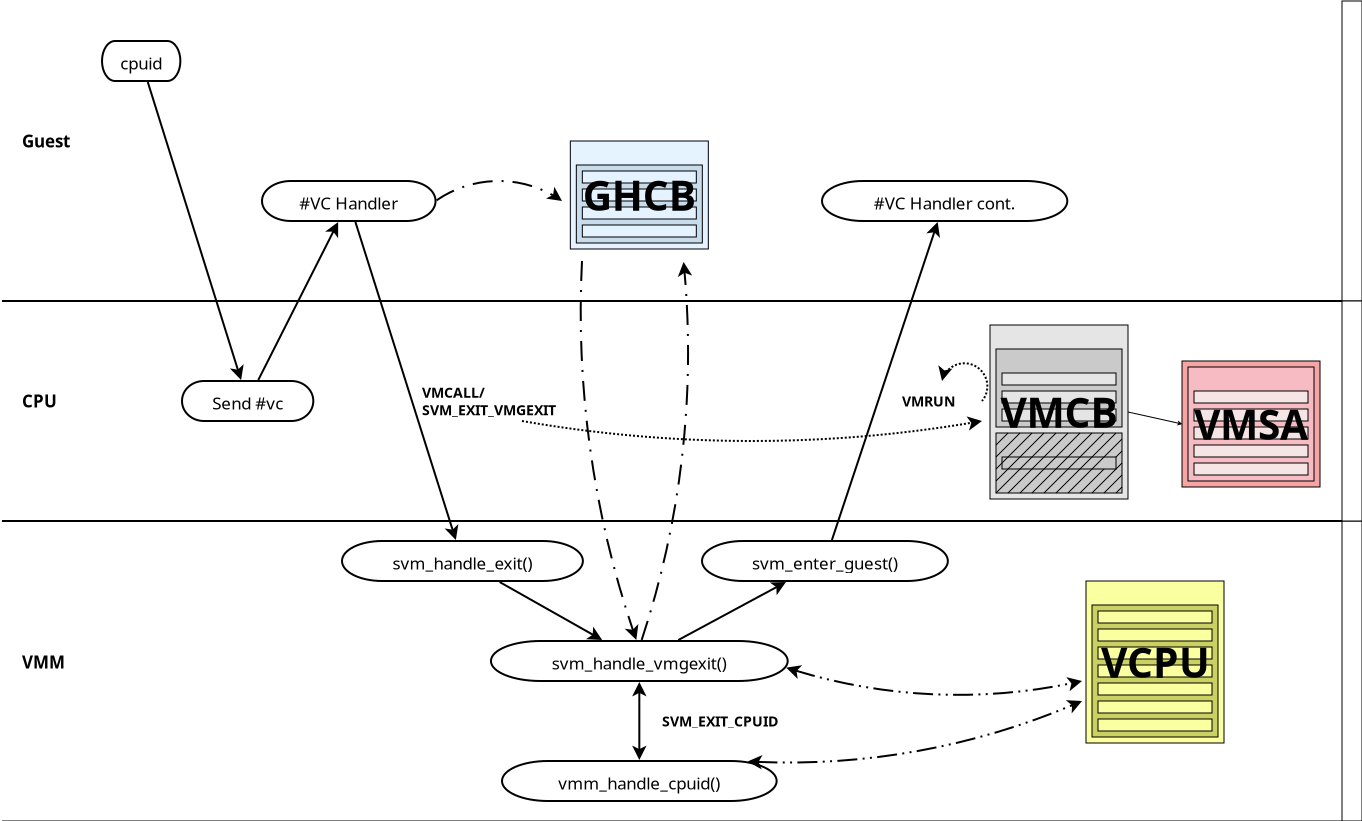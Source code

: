 <?xml version="1.0" encoding="UTF-8"?>
<dia:diagram xmlns:dia="http://www.lysator.liu.se/~alla/dia/">
  <dia:layer name="Background" visible="true" connectable="true" active="true">
    <dia:object type="Standard - Text" version="1" id="O0">
      <dia:attribute name="obj_pos">
        <dia:point val="1,20"/>
      </dia:attribute>
      <dia:attribute name="obj_bb">
        <dia:rectangle val="1,19.507;2.93,20.493"/>
      </dia:attribute>
      <dia:attribute name="text">
        <dia:composite type="text">
          <dia:attribute name="string">
            <dia:string>#CPU#</dia:string>
          </dia:attribute>
          <dia:attribute name="font">
            <dia:font family="sans" style="80" name="Helvetica-Bold"/>
          </dia:attribute>
          <dia:attribute name="height">
            <dia:real val="1.058"/>
          </dia:attribute>
          <dia:attribute name="pos">
            <dia:point val="1,20.293"/>
          </dia:attribute>
          <dia:attribute name="color">
            <dia:color val="#000000ff"/>
          </dia:attribute>
          <dia:attribute name="alignment">
            <dia:enum val="0"/>
          </dia:attribute>
        </dia:composite>
      </dia:attribute>
      <dia:attribute name="valign">
        <dia:enum val="2"/>
      </dia:attribute>
    </dia:object>
    <dia:object type="Standard - Text" version="1" id="O1">
      <dia:attribute name="obj_pos">
        <dia:point val="1,33.05"/>
      </dia:attribute>
      <dia:attribute name="obj_bb">
        <dia:rectangle val="1,32.557;3.34,33.543"/>
      </dia:attribute>
      <dia:attribute name="text">
        <dia:composite type="text">
          <dia:attribute name="string">
            <dia:string>#VMM#</dia:string>
          </dia:attribute>
          <dia:attribute name="font">
            <dia:font family="sans" style="80" name="Helvetica-Bold"/>
          </dia:attribute>
          <dia:attribute name="height">
            <dia:real val="1.058"/>
          </dia:attribute>
          <dia:attribute name="pos">
            <dia:point val="1,33.343"/>
          </dia:attribute>
          <dia:attribute name="color">
            <dia:color val="#000000ff"/>
          </dia:attribute>
          <dia:attribute name="alignment">
            <dia:enum val="0"/>
          </dia:attribute>
        </dia:composite>
      </dia:attribute>
      <dia:attribute name="valign">
        <dia:enum val="2"/>
      </dia:attribute>
    </dia:object>
    <dia:object type="Standard - Text" version="1" id="O2">
      <dia:attribute name="obj_pos">
        <dia:point val="1,7"/>
      </dia:attribute>
      <dia:attribute name="obj_bb">
        <dia:rectangle val="1,6.507;3.783,7.493"/>
      </dia:attribute>
      <dia:attribute name="text">
        <dia:composite type="text">
          <dia:attribute name="string">
            <dia:string>#Guest#</dia:string>
          </dia:attribute>
          <dia:attribute name="font">
            <dia:font family="sans" style="80" name="Helvetica-Bold"/>
          </dia:attribute>
          <dia:attribute name="height">
            <dia:real val="1.058"/>
          </dia:attribute>
          <dia:attribute name="pos">
            <dia:point val="1,7.293"/>
          </dia:attribute>
          <dia:attribute name="color">
            <dia:color val="#000000ff"/>
          </dia:attribute>
          <dia:attribute name="alignment">
            <dia:enum val="0"/>
          </dia:attribute>
        </dia:composite>
      </dia:attribute>
      <dia:attribute name="valign">
        <dia:enum val="2"/>
      </dia:attribute>
    </dia:object>
    <dia:object type="Flowchart - Terminal" version="1" id="O3">
      <dia:attribute name="obj_pos">
        <dia:point val="5,2"/>
      </dia:attribute>
      <dia:attribute name="obj_bb">
        <dia:rectangle val="4.9,1.9;9.019,4.1"/>
      </dia:attribute>
      <dia:attribute name="meta">
        <dia:composite type="dict"/>
      </dia:attribute>
      <dia:attribute name="elem_corner">
        <dia:point val="5,2"/>
      </dia:attribute>
      <dia:attribute name="elem_width">
        <dia:real val="3.919"/>
      </dia:attribute>
      <dia:attribute name="elem_height">
        <dia:real val="2"/>
      </dia:attribute>
      <dia:attribute name="line_width">
        <dia:real val="0.1"/>
      </dia:attribute>
      <dia:attribute name="line_colour">
        <dia:color val="#000000ff"/>
      </dia:attribute>
      <dia:attribute name="fill_colour">
        <dia:color val="#ffffffff"/>
      </dia:attribute>
      <dia:attribute name="show_background">
        <dia:boolean val="true"/>
      </dia:attribute>
      <dia:attribute name="line_style">
        <dia:enum val="0"/>
        <dia:real val="1"/>
      </dia:attribute>
      <dia:attribute name="padding">
        <dia:real val="0.1"/>
      </dia:attribute>
      <dia:attribute name="text">
        <dia:composite type="text">
          <dia:attribute name="string">
            <dia:string>#cpuid#</dia:string>
          </dia:attribute>
          <dia:attribute name="font">
            <dia:font family="sans" style="0" name="Helvetica"/>
          </dia:attribute>
          <dia:attribute name="height">
            <dia:real val="1.058"/>
          </dia:attribute>
          <dia:attribute name="pos">
            <dia:point val="6.959,3.257"/>
          </dia:attribute>
          <dia:attribute name="color">
            <dia:color val="#000000ff"/>
          </dia:attribute>
          <dia:attribute name="alignment">
            <dia:enum val="1"/>
          </dia:attribute>
        </dia:composite>
      </dia:attribute>
      <dia:attribute name="text_fitting">
        <dia:enum val="1"/>
      </dia:attribute>
      <dia:attribute name="flip_horizontal">
        <dia:boolean val="false"/>
      </dia:attribute>
      <dia:attribute name="flip_vertical">
        <dia:boolean val="false"/>
      </dia:attribute>
      <dia:attribute name="subscale">
        <dia:real val="1"/>
      </dia:attribute>
    </dia:object>
    <dia:object type="Flowchart - Terminal" version="1" id="O4">
      <dia:attribute name="obj_pos">
        <dia:point val="17,27"/>
      </dia:attribute>
      <dia:attribute name="obj_bb">
        <dia:rectangle val="16.9,26.9;29.145,29.1"/>
      </dia:attribute>
      <dia:attribute name="meta">
        <dia:composite type="dict"/>
      </dia:attribute>
      <dia:attribute name="elem_corner">
        <dia:point val="17,27"/>
      </dia:attribute>
      <dia:attribute name="elem_width">
        <dia:real val="12.045"/>
      </dia:attribute>
      <dia:attribute name="elem_height">
        <dia:real val="2"/>
      </dia:attribute>
      <dia:attribute name="line_width">
        <dia:real val="0.1"/>
      </dia:attribute>
      <dia:attribute name="line_colour">
        <dia:color val="#000000ff"/>
      </dia:attribute>
      <dia:attribute name="fill_colour">
        <dia:color val="#ffffffff"/>
      </dia:attribute>
      <dia:attribute name="show_background">
        <dia:boolean val="true"/>
      </dia:attribute>
      <dia:attribute name="line_style">
        <dia:enum val="0"/>
        <dia:real val="1"/>
      </dia:attribute>
      <dia:attribute name="padding">
        <dia:real val="0.1"/>
      </dia:attribute>
      <dia:attribute name="text">
        <dia:composite type="text">
          <dia:attribute name="string">
            <dia:string>#svm_handle_exit()#</dia:string>
          </dia:attribute>
          <dia:attribute name="font">
            <dia:font family="sans" style="0" name="Helvetica"/>
          </dia:attribute>
          <dia:attribute name="height">
            <dia:real val="1.058"/>
          </dia:attribute>
          <dia:attribute name="pos">
            <dia:point val="23.023,28.257"/>
          </dia:attribute>
          <dia:attribute name="color">
            <dia:color val="#000000ff"/>
          </dia:attribute>
          <dia:attribute name="alignment">
            <dia:enum val="1"/>
          </dia:attribute>
        </dia:composite>
      </dia:attribute>
      <dia:attribute name="text_fitting">
        <dia:enum val="1"/>
      </dia:attribute>
      <dia:attribute name="flip_horizontal">
        <dia:boolean val="false"/>
      </dia:attribute>
      <dia:attribute name="flip_vertical">
        <dia:boolean val="false"/>
      </dia:attribute>
      <dia:attribute name="subscale">
        <dia:real val="1"/>
      </dia:attribute>
    </dia:object>
    <dia:object type="Flowchart - Terminal" version="1" id="O5">
      <dia:attribute name="obj_pos">
        <dia:point val="35,27"/>
      </dia:attribute>
      <dia:attribute name="obj_bb">
        <dia:rectangle val="34.9,26.9;47.392,29.1"/>
      </dia:attribute>
      <dia:attribute name="meta">
        <dia:composite type="dict"/>
      </dia:attribute>
      <dia:attribute name="elem_corner">
        <dia:point val="35,27"/>
      </dia:attribute>
      <dia:attribute name="elem_width">
        <dia:real val="12.293"/>
      </dia:attribute>
      <dia:attribute name="elem_height">
        <dia:real val="2"/>
      </dia:attribute>
      <dia:attribute name="line_width">
        <dia:real val="0.1"/>
      </dia:attribute>
      <dia:attribute name="line_colour">
        <dia:color val="#000000ff"/>
      </dia:attribute>
      <dia:attribute name="fill_colour">
        <dia:color val="#ffffffff"/>
      </dia:attribute>
      <dia:attribute name="show_background">
        <dia:boolean val="true"/>
      </dia:attribute>
      <dia:attribute name="line_style">
        <dia:enum val="0"/>
        <dia:real val="1"/>
      </dia:attribute>
      <dia:attribute name="padding">
        <dia:real val="0.1"/>
      </dia:attribute>
      <dia:attribute name="text">
        <dia:composite type="text">
          <dia:attribute name="string">
            <dia:string>#svm_enter_guest()#</dia:string>
          </dia:attribute>
          <dia:attribute name="font">
            <dia:font family="sans" style="0" name="Helvetica"/>
          </dia:attribute>
          <dia:attribute name="height">
            <dia:real val="1.058"/>
          </dia:attribute>
          <dia:attribute name="pos">
            <dia:point val="41.146,28.257"/>
          </dia:attribute>
          <dia:attribute name="color">
            <dia:color val="#000000ff"/>
          </dia:attribute>
          <dia:attribute name="alignment">
            <dia:enum val="1"/>
          </dia:attribute>
        </dia:composite>
      </dia:attribute>
      <dia:attribute name="text_fitting">
        <dia:enum val="1"/>
      </dia:attribute>
      <dia:attribute name="flip_horizontal">
        <dia:boolean val="false"/>
      </dia:attribute>
      <dia:attribute name="flip_vertical">
        <dia:boolean val="false"/>
      </dia:attribute>
      <dia:attribute name="subscale">
        <dia:real val="1"/>
      </dia:attribute>
    </dia:object>
    <dia:object type="Flowchart - Terminal" version="1" id="O6">
      <dia:attribute name="obj_pos">
        <dia:point val="25,38"/>
      </dia:attribute>
      <dia:attribute name="obj_bb">
        <dia:rectangle val="24.9,37.9;38.833,40.1"/>
      </dia:attribute>
      <dia:attribute name="meta">
        <dia:composite type="dict"/>
      </dia:attribute>
      <dia:attribute name="elem_corner">
        <dia:point val="25,38"/>
      </dia:attribute>
      <dia:attribute name="elem_width">
        <dia:real val="13.733"/>
      </dia:attribute>
      <dia:attribute name="elem_height">
        <dia:real val="2"/>
      </dia:attribute>
      <dia:attribute name="line_width">
        <dia:real val="0.1"/>
      </dia:attribute>
      <dia:attribute name="line_colour">
        <dia:color val="#000000ff"/>
      </dia:attribute>
      <dia:attribute name="fill_colour">
        <dia:color val="#ffffffff"/>
      </dia:attribute>
      <dia:attribute name="show_background">
        <dia:boolean val="true"/>
      </dia:attribute>
      <dia:attribute name="line_style">
        <dia:enum val="0"/>
        <dia:real val="1"/>
      </dia:attribute>
      <dia:attribute name="padding">
        <dia:real val="0.1"/>
      </dia:attribute>
      <dia:attribute name="text">
        <dia:composite type="text">
          <dia:attribute name="string">
            <dia:string>#vmm_handle_cpuid()#</dia:string>
          </dia:attribute>
          <dia:attribute name="font">
            <dia:font family="sans" style="0" name="Helvetica"/>
          </dia:attribute>
          <dia:attribute name="height">
            <dia:real val="1.058"/>
          </dia:attribute>
          <dia:attribute name="pos">
            <dia:point val="31.866,39.257"/>
          </dia:attribute>
          <dia:attribute name="color">
            <dia:color val="#000000ff"/>
          </dia:attribute>
          <dia:attribute name="alignment">
            <dia:enum val="1"/>
          </dia:attribute>
        </dia:composite>
      </dia:attribute>
      <dia:attribute name="text_fitting">
        <dia:enum val="1"/>
      </dia:attribute>
      <dia:attribute name="flip_horizontal">
        <dia:boolean val="false"/>
      </dia:attribute>
      <dia:attribute name="flip_vertical">
        <dia:boolean val="false"/>
      </dia:attribute>
      <dia:attribute name="subscale">
        <dia:real val="1"/>
      </dia:attribute>
    </dia:object>
    <dia:object type="Standard - Line" version="0" id="O7">
      <dia:attribute name="obj_pos">
        <dia:point val="0,26"/>
      </dia:attribute>
      <dia:attribute name="obj_bb">
        <dia:rectangle val="-0.05,25.95;67.05,26.05"/>
      </dia:attribute>
      <dia:attribute name="conn_endpoints">
        <dia:point val="0,26"/>
        <dia:point val="67,26"/>
      </dia:attribute>
      <dia:attribute name="numcp">
        <dia:int val="1"/>
      </dia:attribute>
      <dia:attribute name="line_width">
        <dia:real val="0.1"/>
      </dia:attribute>
      <dia:connections>
        <dia:connection handle="1" to="O66" connection="0"/>
      </dia:connections>
    </dia:object>
    <dia:object type="Standard - Line" version="0" id="O8">
      <dia:attribute name="obj_pos">
        <dia:point val="0,15"/>
      </dia:attribute>
      <dia:attribute name="obj_bb">
        <dia:rectangle val="-0.05,14.95;67.05,15.05"/>
      </dia:attribute>
      <dia:attribute name="conn_endpoints">
        <dia:point val="0,15"/>
        <dia:point val="67,15"/>
      </dia:attribute>
      <dia:attribute name="numcp">
        <dia:int val="1"/>
      </dia:attribute>
      <dia:attribute name="line_width">
        <dia:real val="0.1"/>
      </dia:attribute>
      <dia:connections>
        <dia:connection handle="1" to="O67" connection="5"/>
      </dia:connections>
    </dia:object>
    <dia:object type="Flowchart - Terminal" version="1" id="O9">
      <dia:attribute name="obj_pos">
        <dia:point val="9,19"/>
      </dia:attribute>
      <dia:attribute name="obj_bb">
        <dia:rectangle val="8.9,18.9;15.666,21.1"/>
      </dia:attribute>
      <dia:attribute name="meta">
        <dia:composite type="dict"/>
      </dia:attribute>
      <dia:attribute name="elem_corner">
        <dia:point val="9,19"/>
      </dia:attribute>
      <dia:attribute name="elem_width">
        <dia:real val="6.566"/>
      </dia:attribute>
      <dia:attribute name="elem_height">
        <dia:real val="2"/>
      </dia:attribute>
      <dia:attribute name="line_width">
        <dia:real val="0.1"/>
      </dia:attribute>
      <dia:attribute name="line_colour">
        <dia:color val="#000000ff"/>
      </dia:attribute>
      <dia:attribute name="fill_colour">
        <dia:color val="#ffffffff"/>
      </dia:attribute>
      <dia:attribute name="show_background">
        <dia:boolean val="true"/>
      </dia:attribute>
      <dia:attribute name="line_style">
        <dia:enum val="0"/>
        <dia:real val="1"/>
      </dia:attribute>
      <dia:attribute name="padding">
        <dia:real val="0.1"/>
      </dia:attribute>
      <dia:attribute name="text">
        <dia:composite type="text">
          <dia:attribute name="string">
            <dia:string>#Send #vc#</dia:string>
          </dia:attribute>
          <dia:attribute name="font">
            <dia:font family="sans" style="0" name="Helvetica"/>
          </dia:attribute>
          <dia:attribute name="height">
            <dia:real val="1.058"/>
          </dia:attribute>
          <dia:attribute name="pos">
            <dia:point val="12.283,20.257"/>
          </dia:attribute>
          <dia:attribute name="color">
            <dia:color val="#000000ff"/>
          </dia:attribute>
          <dia:attribute name="alignment">
            <dia:enum val="1"/>
          </dia:attribute>
        </dia:composite>
      </dia:attribute>
      <dia:attribute name="text_fitting">
        <dia:enum val="1"/>
      </dia:attribute>
      <dia:attribute name="flip_horizontal">
        <dia:boolean val="false"/>
      </dia:attribute>
      <dia:attribute name="flip_vertical">
        <dia:boolean val="false"/>
      </dia:attribute>
      <dia:attribute name="subscale">
        <dia:real val="1"/>
      </dia:attribute>
    </dia:object>
    <dia:object type="Flowchart - Terminal" version="1" id="O10">
      <dia:attribute name="obj_pos">
        <dia:point val="13,9"/>
      </dia:attribute>
      <dia:attribute name="obj_bb">
        <dia:rectangle val="12.9,8.9;21.778,11.1"/>
      </dia:attribute>
      <dia:attribute name="meta">
        <dia:composite type="dict"/>
      </dia:attribute>
      <dia:attribute name="elem_corner">
        <dia:point val="13,9"/>
      </dia:attribute>
      <dia:attribute name="elem_width">
        <dia:real val="8.678"/>
      </dia:attribute>
      <dia:attribute name="elem_height">
        <dia:real val="2"/>
      </dia:attribute>
      <dia:attribute name="line_width">
        <dia:real val="0.1"/>
      </dia:attribute>
      <dia:attribute name="line_colour">
        <dia:color val="#000000ff"/>
      </dia:attribute>
      <dia:attribute name="fill_colour">
        <dia:color val="#ffffffff"/>
      </dia:attribute>
      <dia:attribute name="show_background">
        <dia:boolean val="true"/>
      </dia:attribute>
      <dia:attribute name="line_style">
        <dia:enum val="0"/>
        <dia:real val="1"/>
      </dia:attribute>
      <dia:attribute name="padding">
        <dia:real val="0.1"/>
      </dia:attribute>
      <dia:attribute name="text">
        <dia:composite type="text">
          <dia:attribute name="string">
            <dia:string>##VC Handler#</dia:string>
          </dia:attribute>
          <dia:attribute name="font">
            <dia:font family="sans" style="0" name="Helvetica"/>
          </dia:attribute>
          <dia:attribute name="height">
            <dia:real val="1.058"/>
          </dia:attribute>
          <dia:attribute name="pos">
            <dia:point val="17.339,10.257"/>
          </dia:attribute>
          <dia:attribute name="color">
            <dia:color val="#000000ff"/>
          </dia:attribute>
          <dia:attribute name="alignment">
            <dia:enum val="1"/>
          </dia:attribute>
        </dia:composite>
      </dia:attribute>
      <dia:attribute name="text_fitting">
        <dia:enum val="1"/>
      </dia:attribute>
      <dia:attribute name="flip_horizontal">
        <dia:boolean val="false"/>
      </dia:attribute>
      <dia:attribute name="flip_vertical">
        <dia:boolean val="false"/>
      </dia:attribute>
      <dia:attribute name="subscale">
        <dia:real val="1"/>
      </dia:attribute>
    </dia:object>
    <dia:object type="Flowchart - Terminal" version="1" id="O11">
      <dia:attribute name="obj_pos">
        <dia:point val="24.447,32"/>
      </dia:attribute>
      <dia:attribute name="obj_bb">
        <dia:rectangle val="24.347,31.9;39.386,34.1"/>
      </dia:attribute>
      <dia:attribute name="meta">
        <dia:composite type="dict"/>
      </dia:attribute>
      <dia:attribute name="elem_corner">
        <dia:point val="24.447,32"/>
      </dia:attribute>
      <dia:attribute name="elem_width">
        <dia:real val="14.839"/>
      </dia:attribute>
      <dia:attribute name="elem_height">
        <dia:real val="2"/>
      </dia:attribute>
      <dia:attribute name="line_width">
        <dia:real val="0.1"/>
      </dia:attribute>
      <dia:attribute name="line_colour">
        <dia:color val="#000000ff"/>
      </dia:attribute>
      <dia:attribute name="fill_colour">
        <dia:color val="#ffffffff"/>
      </dia:attribute>
      <dia:attribute name="show_background">
        <dia:boolean val="true"/>
      </dia:attribute>
      <dia:attribute name="line_style">
        <dia:enum val="0"/>
        <dia:real val="1"/>
      </dia:attribute>
      <dia:attribute name="padding">
        <dia:real val="0.1"/>
      </dia:attribute>
      <dia:attribute name="text">
        <dia:composite type="text">
          <dia:attribute name="string">
            <dia:string>#svm_handle_vmgexit()#</dia:string>
          </dia:attribute>
          <dia:attribute name="font">
            <dia:font family="sans" style="0" name="Helvetica"/>
          </dia:attribute>
          <dia:attribute name="height">
            <dia:real val="1.058"/>
          </dia:attribute>
          <dia:attribute name="pos">
            <dia:point val="31.866,33.257"/>
          </dia:attribute>
          <dia:attribute name="color">
            <dia:color val="#000000ff"/>
          </dia:attribute>
          <dia:attribute name="alignment">
            <dia:enum val="1"/>
          </dia:attribute>
        </dia:composite>
      </dia:attribute>
      <dia:attribute name="text_fitting">
        <dia:enum val="1"/>
      </dia:attribute>
      <dia:attribute name="flip_horizontal">
        <dia:boolean val="false"/>
      </dia:attribute>
      <dia:attribute name="flip_vertical">
        <dia:boolean val="false"/>
      </dia:attribute>
      <dia:attribute name="subscale">
        <dia:real val="1"/>
      </dia:attribute>
    </dia:object>
    <dia:object type="Flowchart - Terminal" version="1" id="O12">
      <dia:attribute name="obj_pos">
        <dia:point val="41,9"/>
      </dia:attribute>
      <dia:attribute name="obj_bb">
        <dia:rectangle val="40.9,8.9;53.366,11.1"/>
      </dia:attribute>
      <dia:attribute name="meta">
        <dia:composite type="dict"/>
      </dia:attribute>
      <dia:attribute name="elem_corner">
        <dia:point val="41,9"/>
      </dia:attribute>
      <dia:attribute name="elem_width">
        <dia:real val="12.266"/>
      </dia:attribute>
      <dia:attribute name="elem_height">
        <dia:real val="2"/>
      </dia:attribute>
      <dia:attribute name="line_width">
        <dia:real val="0.1"/>
      </dia:attribute>
      <dia:attribute name="line_colour">
        <dia:color val="#000000ff"/>
      </dia:attribute>
      <dia:attribute name="fill_colour">
        <dia:color val="#ffffffff"/>
      </dia:attribute>
      <dia:attribute name="show_background">
        <dia:boolean val="true"/>
      </dia:attribute>
      <dia:attribute name="line_style">
        <dia:enum val="0"/>
        <dia:real val="1"/>
      </dia:attribute>
      <dia:attribute name="padding">
        <dia:real val="0.1"/>
      </dia:attribute>
      <dia:attribute name="text">
        <dia:composite type="text">
          <dia:attribute name="string">
            <dia:string>##VC Handler cont.#</dia:string>
          </dia:attribute>
          <dia:attribute name="font">
            <dia:font family="sans" style="0" name="Helvetica"/>
          </dia:attribute>
          <dia:attribute name="height">
            <dia:real val="1.058"/>
          </dia:attribute>
          <dia:attribute name="pos">
            <dia:point val="47.133,10.257"/>
          </dia:attribute>
          <dia:attribute name="color">
            <dia:color val="#000000ff"/>
          </dia:attribute>
          <dia:attribute name="alignment">
            <dia:enum val="1"/>
          </dia:attribute>
        </dia:composite>
      </dia:attribute>
      <dia:attribute name="text_fitting">
        <dia:enum val="1"/>
      </dia:attribute>
      <dia:attribute name="flip_horizontal">
        <dia:boolean val="false"/>
      </dia:attribute>
      <dia:attribute name="flip_vertical">
        <dia:boolean val="false"/>
      </dia:attribute>
      <dia:attribute name="subscale">
        <dia:real val="1"/>
      </dia:attribute>
    </dia:object>
    <dia:object type="Standard - Text" version="1" id="O13">
      <dia:attribute name="obj_pos">
        <dia:point val="21,20"/>
      </dia:attribute>
      <dia:attribute name="obj_bb">
        <dia:rectangle val="21,19.148;28.832,20.852"/>
      </dia:attribute>
      <dia:attribute name="text">
        <dia:composite type="text">
          <dia:attribute name="string">
            <dia:string>#VMCALL/
SVM_EXIT_VMGEXIT#</dia:string>
          </dia:attribute>
          <dia:attribute name="font">
            <dia:font family="sans" style="80" name="Helvetica-Bold"/>
          </dia:attribute>
          <dia:attribute name="height">
            <dia:real val="0.882"/>
          </dia:attribute>
          <dia:attribute name="pos">
            <dia:point val="21,19.803"/>
          </dia:attribute>
          <dia:attribute name="color">
            <dia:color val="#000000ff"/>
          </dia:attribute>
          <dia:attribute name="alignment">
            <dia:enum val="0"/>
          </dia:attribute>
        </dia:composite>
      </dia:attribute>
      <dia:attribute name="valign">
        <dia:enum val="2"/>
      </dia:attribute>
    </dia:object>
    <dia:object type="Standard - Text" version="1" id="O14">
      <dia:attribute name="obj_pos">
        <dia:point val="33,36"/>
      </dia:attribute>
      <dia:attribute name="obj_bb">
        <dia:rectangle val="33,35.589;39.688,36.411"/>
      </dia:attribute>
      <dia:attribute name="text">
        <dia:composite type="text">
          <dia:attribute name="string">
            <dia:string>#SVM_EXIT_CPUID#</dia:string>
          </dia:attribute>
          <dia:attribute name="font">
            <dia:font family="sans" style="80" name="Helvetica-Bold"/>
          </dia:attribute>
          <dia:attribute name="height">
            <dia:real val="0.882"/>
          </dia:attribute>
          <dia:attribute name="pos">
            <dia:point val="33,36.244"/>
          </dia:attribute>
          <dia:attribute name="color">
            <dia:color val="#000000ff"/>
          </dia:attribute>
          <dia:attribute name="alignment">
            <dia:enum val="0"/>
          </dia:attribute>
        </dia:composite>
      </dia:attribute>
      <dia:attribute name="valign">
        <dia:enum val="2"/>
      </dia:attribute>
    </dia:object>
    <dia:group>
      <dia:attribute name="meta">
        <dia:composite type="dict"/>
      </dia:attribute>
      <dia:attribute name="matrix">
        <dia:matrix xx="0.3" xy="0" yx="0" yy="0.3" x0="45.8" y0="10.1"/>
      </dia:attribute>
      <dia:object type="Flowchart - Box" version="0" id="O15">
        <dia:attribute name="obj_pos">
          <dia:point val="28,63"/>
        </dia:attribute>
        <dia:attribute name="obj_bb">
          <dia:rectangle val="27.95,62.95;51.05,90.05"/>
        </dia:attribute>
        <dia:attribute name="elem_corner">
          <dia:point val="28,63"/>
        </dia:attribute>
        <dia:attribute name="elem_width">
          <dia:real val="23"/>
        </dia:attribute>
        <dia:attribute name="elem_height">
          <dia:real val="27"/>
        </dia:attribute>
        <dia:attribute name="inner_color">
          <dia:color val="#faffa0ff"/>
        </dia:attribute>
        <dia:attribute name="show_background">
          <dia:boolean val="true"/>
        </dia:attribute>
        <dia:attribute name="padding">
          <dia:real val="0.5"/>
        </dia:attribute>
        <dia:attribute name="text">
          <dia:composite type="text">
            <dia:attribute name="string">
              <dia:string>##</dia:string>
            </dia:attribute>
            <dia:attribute name="font">
              <dia:font family="sans" style="0" name="Helvetica"/>
            </dia:attribute>
            <dia:attribute name="height">
              <dia:real val="0.8"/>
            </dia:attribute>
            <dia:attribute name="pos">
              <dia:point val="39.5,76.694"/>
            </dia:attribute>
            <dia:attribute name="color">
              <dia:color val="#000000ff"/>
            </dia:attribute>
            <dia:attribute name="alignment">
              <dia:enum val="1"/>
            </dia:attribute>
          </dia:composite>
        </dia:attribute>
        <dia:connections>
          <dia:connection handle="0" to="O15" connection="16"/>
        </dia:connections>
      </dia:object>
      <dia:group>
        <dia:attribute name="meta">
          <dia:composite type="dict"/>
        </dia:attribute>
        <dia:attribute name="matrix"/>
        <dia:object type="Flowchart - Box" version="0" id="O16">
          <dia:attribute name="obj_pos">
            <dia:point val="29,67"/>
          </dia:attribute>
          <dia:attribute name="obj_bb">
            <dia:rectangle val="28.95,66.95;50.05,89.05"/>
          </dia:attribute>
          <dia:attribute name="elem_corner">
            <dia:point val="29,67"/>
          </dia:attribute>
          <dia:attribute name="elem_width">
            <dia:real val="21"/>
          </dia:attribute>
          <dia:attribute name="elem_height">
            <dia:real val="22"/>
          </dia:attribute>
          <dia:attribute name="inner_color">
            <dia:color val="#cad162ff"/>
          </dia:attribute>
          <dia:attribute name="show_background">
            <dia:boolean val="true"/>
          </dia:attribute>
          <dia:attribute name="padding">
            <dia:real val="0.5"/>
          </dia:attribute>
          <dia:attribute name="text">
            <dia:composite type="text">
              <dia:attribute name="string">
                <dia:string>##</dia:string>
              </dia:attribute>
              <dia:attribute name="font">
                <dia:font family="sans" style="0" name="Helvetica"/>
              </dia:attribute>
              <dia:attribute name="height">
                <dia:real val="0.8"/>
              </dia:attribute>
              <dia:attribute name="pos">
                <dia:point val="39.5,78.194"/>
              </dia:attribute>
              <dia:attribute name="color">
                <dia:color val="#000000ff"/>
              </dia:attribute>
              <dia:attribute name="alignment">
                <dia:enum val="1"/>
              </dia:attribute>
            </dia:composite>
          </dia:attribute>
        </dia:object>
        <dia:object type="Standard - Box" version="0" id="O17">
          <dia:attribute name="obj_pos">
            <dia:point val="30,71"/>
          </dia:attribute>
          <dia:attribute name="obj_bb">
            <dia:rectangle val="29.95,70.95;49.05,73.05"/>
          </dia:attribute>
          <dia:attribute name="elem_corner">
            <dia:point val="30,71"/>
          </dia:attribute>
          <dia:attribute name="elem_width">
            <dia:real val="19"/>
          </dia:attribute>
          <dia:attribute name="elem_height">
            <dia:real val="2"/>
          </dia:attribute>
          <dia:attribute name="border_width">
            <dia:real val="0.1"/>
          </dia:attribute>
          <dia:attribute name="inner_color">
            <dia:color val="#faffa0ff"/>
          </dia:attribute>
          <dia:attribute name="show_background">
            <dia:boolean val="true"/>
          </dia:attribute>
          <dia:attribute name="aspect">
            <dia:enum val="1"/>
          </dia:attribute>
        </dia:object>
        <dia:object type="Standard - Box" version="0" id="O18">
          <dia:attribute name="obj_pos">
            <dia:point val="30,86"/>
          </dia:attribute>
          <dia:attribute name="obj_bb">
            <dia:rectangle val="29.95,85.95;49.05,88.05"/>
          </dia:attribute>
          <dia:attribute name="elem_corner">
            <dia:point val="30,86"/>
          </dia:attribute>
          <dia:attribute name="elem_width">
            <dia:real val="19"/>
          </dia:attribute>
          <dia:attribute name="elem_height">
            <dia:real val="2"/>
          </dia:attribute>
          <dia:attribute name="border_width">
            <dia:real val="0.1"/>
          </dia:attribute>
          <dia:attribute name="inner_color">
            <dia:color val="#faffa0ff"/>
          </dia:attribute>
          <dia:attribute name="show_background">
            <dia:boolean val="true"/>
          </dia:attribute>
          <dia:attribute name="aspect">
            <dia:enum val="1"/>
          </dia:attribute>
        </dia:object>
        <dia:object type="Standard - Box" version="0" id="O19">
          <dia:attribute name="obj_pos">
            <dia:point val="30,68"/>
          </dia:attribute>
          <dia:attribute name="obj_bb">
            <dia:rectangle val="29.95,67.95;49.05,70.05"/>
          </dia:attribute>
          <dia:attribute name="elem_corner">
            <dia:point val="30,68"/>
          </dia:attribute>
          <dia:attribute name="elem_width">
            <dia:real val="19"/>
          </dia:attribute>
          <dia:attribute name="elem_height">
            <dia:real val="2"/>
          </dia:attribute>
          <dia:attribute name="border_width">
            <dia:real val="0.1"/>
          </dia:attribute>
          <dia:attribute name="inner_color">
            <dia:color val="#faffa0ff"/>
          </dia:attribute>
          <dia:attribute name="show_background">
            <dia:boolean val="true"/>
          </dia:attribute>
          <dia:attribute name="aspect">
            <dia:enum val="1"/>
          </dia:attribute>
        </dia:object>
        <dia:object type="Standard - Box" version="0" id="O20">
          <dia:attribute name="obj_pos">
            <dia:point val="30,83"/>
          </dia:attribute>
          <dia:attribute name="obj_bb">
            <dia:rectangle val="29.95,82.95;49.05,85.05"/>
          </dia:attribute>
          <dia:attribute name="elem_corner">
            <dia:point val="30,83"/>
          </dia:attribute>
          <dia:attribute name="elem_width">
            <dia:real val="19"/>
          </dia:attribute>
          <dia:attribute name="elem_height">
            <dia:real val="2"/>
          </dia:attribute>
          <dia:attribute name="border_width">
            <dia:real val="0.1"/>
          </dia:attribute>
          <dia:attribute name="inner_color">
            <dia:color val="#faffa0ff"/>
          </dia:attribute>
          <dia:attribute name="show_background">
            <dia:boolean val="true"/>
          </dia:attribute>
          <dia:attribute name="aspect">
            <dia:enum val="1"/>
          </dia:attribute>
        </dia:object>
        <dia:object type="Standard - Box" version="0" id="O21">
          <dia:attribute name="obj_pos">
            <dia:point val="30,80"/>
          </dia:attribute>
          <dia:attribute name="obj_bb">
            <dia:rectangle val="29.95,79.95;49.05,82.05"/>
          </dia:attribute>
          <dia:attribute name="elem_corner">
            <dia:point val="30,80"/>
          </dia:attribute>
          <dia:attribute name="elem_width">
            <dia:real val="19"/>
          </dia:attribute>
          <dia:attribute name="elem_height">
            <dia:real val="2"/>
          </dia:attribute>
          <dia:attribute name="border_width">
            <dia:real val="0.1"/>
          </dia:attribute>
          <dia:attribute name="inner_color">
            <dia:color val="#faffa0ff"/>
          </dia:attribute>
          <dia:attribute name="show_background">
            <dia:boolean val="true"/>
          </dia:attribute>
          <dia:attribute name="aspect">
            <dia:enum val="1"/>
          </dia:attribute>
        </dia:object>
        <dia:object type="Standard - Box" version="0" id="O22">
          <dia:attribute name="obj_pos">
            <dia:point val="30,77"/>
          </dia:attribute>
          <dia:attribute name="obj_bb">
            <dia:rectangle val="29.95,76.95;49.05,79.05"/>
          </dia:attribute>
          <dia:attribute name="elem_corner">
            <dia:point val="30,77"/>
          </dia:attribute>
          <dia:attribute name="elem_width">
            <dia:real val="19"/>
          </dia:attribute>
          <dia:attribute name="elem_height">
            <dia:real val="2"/>
          </dia:attribute>
          <dia:attribute name="border_width">
            <dia:real val="0.1"/>
          </dia:attribute>
          <dia:attribute name="inner_color">
            <dia:color val="#faffa0ff"/>
          </dia:attribute>
          <dia:attribute name="show_background">
            <dia:boolean val="true"/>
          </dia:attribute>
          <dia:attribute name="aspect">
            <dia:enum val="1"/>
          </dia:attribute>
        </dia:object>
        <dia:object type="Standard - Box" version="0" id="O23">
          <dia:attribute name="obj_pos">
            <dia:point val="30,74"/>
          </dia:attribute>
          <dia:attribute name="obj_bb">
            <dia:rectangle val="29.95,73.95;49.05,76.05"/>
          </dia:attribute>
          <dia:attribute name="elem_corner">
            <dia:point val="30,74"/>
          </dia:attribute>
          <dia:attribute name="elem_width">
            <dia:real val="19"/>
          </dia:attribute>
          <dia:attribute name="elem_height">
            <dia:real val="2"/>
          </dia:attribute>
          <dia:attribute name="border_width">
            <dia:real val="0.1"/>
          </dia:attribute>
          <dia:attribute name="inner_color">
            <dia:color val="#faffa0ff"/>
          </dia:attribute>
          <dia:attribute name="show_background">
            <dia:boolean val="true"/>
          </dia:attribute>
          <dia:attribute name="aspect">
            <dia:enum val="1"/>
          </dia:attribute>
        </dia:object>
      </dia:group>
      <dia:object type="Standard - Text" version="1" id="O24">
        <dia:attribute name="obj_pos">
          <dia:point val="39.5,76.5"/>
        </dia:attribute>
        <dia:attribute name="obj_bb">
          <dia:rectangle val="29.161,72.558;49.839,80.442"/>
        </dia:attribute>
        <dia:attribute name="text">
          <dia:composite type="text">
            <dia:attribute name="string">
              <dia:string>#VCPU#</dia:string>
            </dia:attribute>
            <dia:attribute name="font">
              <dia:font family="sans" style="80" name="Helvetica-Bold"/>
            </dia:attribute>
            <dia:attribute name="height">
              <dia:real val="8.467"/>
            </dia:attribute>
            <dia:attribute name="pos">
              <dia:point val="39.5,78.845"/>
            </dia:attribute>
            <dia:attribute name="color">
              <dia:color val="#000000ff"/>
            </dia:attribute>
            <dia:attribute name="alignment">
              <dia:enum val="1"/>
            </dia:attribute>
          </dia:composite>
        </dia:attribute>
        <dia:attribute name="valign">
          <dia:enum val="2"/>
        </dia:attribute>
      </dia:object>
    </dia:group>
    <dia:group>
      <dia:attribute name="meta">
        <dia:composite type="dict"/>
      </dia:attribute>
      <dia:attribute name="matrix">
        <dia:matrix xx="0.3" xy="0" yx="0" yy="0.3" x0="20.016" y0="-20.6"/>
      </dia:attribute>
      <dia:object type="Flowchart - Box" version="0" id="O25">
        <dia:attribute name="obj_pos">
          <dia:point val="28,92"/>
        </dia:attribute>
        <dia:attribute name="obj_bb">
          <dia:rectangle val="27.95,91.95;51.05,110.05"/>
        </dia:attribute>
        <dia:attribute name="elem_corner">
          <dia:point val="28,92"/>
        </dia:attribute>
        <dia:attribute name="elem_width">
          <dia:real val="23"/>
        </dia:attribute>
        <dia:attribute name="elem_height">
          <dia:real val="18"/>
        </dia:attribute>
        <dia:attribute name="inner_color">
          <dia:color val="#e4f3ffff"/>
        </dia:attribute>
        <dia:attribute name="show_background">
          <dia:boolean val="true"/>
        </dia:attribute>
        <dia:attribute name="padding">
          <dia:real val="0.5"/>
        </dia:attribute>
        <dia:attribute name="text">
          <dia:composite type="text">
            <dia:attribute name="string">
              <dia:string>##</dia:string>
            </dia:attribute>
            <dia:attribute name="font">
              <dia:font family="sans" style="0" name="Helvetica"/>
            </dia:attribute>
            <dia:attribute name="height">
              <dia:real val="0.8"/>
            </dia:attribute>
            <dia:attribute name="pos">
              <dia:point val="39.5,101.194"/>
            </dia:attribute>
            <dia:attribute name="color">
              <dia:color val="#000000ff"/>
            </dia:attribute>
            <dia:attribute name="alignment">
              <dia:enum val="1"/>
            </dia:attribute>
          </dia:composite>
        </dia:attribute>
        <dia:connections>
          <dia:connection handle="0" to="O25" connection="16"/>
        </dia:connections>
      </dia:object>
      <dia:group>
        <dia:attribute name="meta">
          <dia:composite type="dict"/>
        </dia:attribute>
        <dia:attribute name="matrix"/>
        <dia:object type="Flowchart - Box" version="0" id="O26">
          <dia:attribute name="obj_pos">
            <dia:point val="29,96"/>
          </dia:attribute>
          <dia:attribute name="obj_bb">
            <dia:rectangle val="28.95,95.95;50.05,109.05"/>
          </dia:attribute>
          <dia:attribute name="elem_corner">
            <dia:point val="29,96"/>
          </dia:attribute>
          <dia:attribute name="elem_width">
            <dia:real val="21"/>
          </dia:attribute>
          <dia:attribute name="elem_height">
            <dia:real val="13"/>
          </dia:attribute>
          <dia:attribute name="inner_color">
            <dia:color val="#c9dcecff"/>
          </dia:attribute>
          <dia:attribute name="show_background">
            <dia:boolean val="true"/>
          </dia:attribute>
          <dia:attribute name="padding">
            <dia:real val="0.5"/>
          </dia:attribute>
          <dia:attribute name="text">
            <dia:composite type="text">
              <dia:attribute name="string">
                <dia:string>##</dia:string>
              </dia:attribute>
              <dia:attribute name="font">
                <dia:font family="sans" style="0" name="Helvetica"/>
              </dia:attribute>
              <dia:attribute name="height">
                <dia:real val="0.8"/>
              </dia:attribute>
              <dia:attribute name="pos">
                <dia:point val="39.5,102.694"/>
              </dia:attribute>
              <dia:attribute name="color">
                <dia:color val="#000000ff"/>
              </dia:attribute>
              <dia:attribute name="alignment">
                <dia:enum val="1"/>
              </dia:attribute>
            </dia:composite>
          </dia:attribute>
        </dia:object>
        <dia:object type="Standard - Box" version="0" id="O27">
          <dia:attribute name="obj_pos">
            <dia:point val="30,97"/>
          </dia:attribute>
          <dia:attribute name="obj_bb">
            <dia:rectangle val="29.95,96.95;49.05,99.05"/>
          </dia:attribute>
          <dia:attribute name="elem_corner">
            <dia:point val="30,97"/>
          </dia:attribute>
          <dia:attribute name="elem_width">
            <dia:real val="19"/>
          </dia:attribute>
          <dia:attribute name="elem_height">
            <dia:real val="2"/>
          </dia:attribute>
          <dia:attribute name="border_width">
            <dia:real val="0.1"/>
          </dia:attribute>
          <dia:attribute name="inner_color">
            <dia:color val="#e4f3ffff"/>
          </dia:attribute>
          <dia:attribute name="show_background">
            <dia:boolean val="true"/>
          </dia:attribute>
          <dia:attribute name="aspect">
            <dia:enum val="1"/>
          </dia:attribute>
        </dia:object>
        <dia:object type="Standard - Box" version="0" id="O28">
          <dia:attribute name="obj_pos">
            <dia:point val="30,100"/>
          </dia:attribute>
          <dia:attribute name="obj_bb">
            <dia:rectangle val="29.95,99.95;49.05,102.05"/>
          </dia:attribute>
          <dia:attribute name="elem_corner">
            <dia:point val="30,100"/>
          </dia:attribute>
          <dia:attribute name="elem_width">
            <dia:real val="19"/>
          </dia:attribute>
          <dia:attribute name="elem_height">
            <dia:real val="2"/>
          </dia:attribute>
          <dia:attribute name="border_width">
            <dia:real val="0.1"/>
          </dia:attribute>
          <dia:attribute name="inner_color">
            <dia:color val="#e4f3ffff"/>
          </dia:attribute>
          <dia:attribute name="show_background">
            <dia:boolean val="true"/>
          </dia:attribute>
          <dia:attribute name="aspect">
            <dia:enum val="1"/>
          </dia:attribute>
        </dia:object>
        <dia:object type="Standard - Box" version="0" id="O29">
          <dia:attribute name="obj_pos">
            <dia:point val="30,106"/>
          </dia:attribute>
          <dia:attribute name="obj_bb">
            <dia:rectangle val="29.95,105.95;49.05,108.05"/>
          </dia:attribute>
          <dia:attribute name="elem_corner">
            <dia:point val="30,106"/>
          </dia:attribute>
          <dia:attribute name="elem_width">
            <dia:real val="19"/>
          </dia:attribute>
          <dia:attribute name="elem_height">
            <dia:real val="2"/>
          </dia:attribute>
          <dia:attribute name="border_width">
            <dia:real val="0.1"/>
          </dia:attribute>
          <dia:attribute name="inner_color">
            <dia:color val="#e4f3ffff"/>
          </dia:attribute>
          <dia:attribute name="show_background">
            <dia:boolean val="true"/>
          </dia:attribute>
          <dia:attribute name="aspect">
            <dia:enum val="1"/>
          </dia:attribute>
        </dia:object>
        <dia:object type="Standard - Box" version="0" id="O30">
          <dia:attribute name="obj_pos">
            <dia:point val="30,103"/>
          </dia:attribute>
          <dia:attribute name="obj_bb">
            <dia:rectangle val="29.95,102.95;49.05,105.05"/>
          </dia:attribute>
          <dia:attribute name="elem_corner">
            <dia:point val="30,103"/>
          </dia:attribute>
          <dia:attribute name="elem_width">
            <dia:real val="19"/>
          </dia:attribute>
          <dia:attribute name="elem_height">
            <dia:real val="2"/>
          </dia:attribute>
          <dia:attribute name="border_width">
            <dia:real val="0.1"/>
          </dia:attribute>
          <dia:attribute name="inner_color">
            <dia:color val="#e4f3ffff"/>
          </dia:attribute>
          <dia:attribute name="show_background">
            <dia:boolean val="true"/>
          </dia:attribute>
          <dia:attribute name="aspect">
            <dia:enum val="1"/>
          </dia:attribute>
        </dia:object>
      </dia:group>
      <dia:object type="Standard - Text" version="1" id="O31">
        <dia:attribute name="obj_pos">
          <dia:point val="39.5,101"/>
        </dia:attribute>
        <dia:attribute name="obj_bb">
          <dia:rectangle val="28.82,97.058;50.18,104.942"/>
        </dia:attribute>
        <dia:attribute name="text">
          <dia:composite type="text">
            <dia:attribute name="string">
              <dia:string>#GHCB#</dia:string>
            </dia:attribute>
            <dia:attribute name="font">
              <dia:font family="sans" style="80" name="Helvetica-Bold"/>
            </dia:attribute>
            <dia:attribute name="height">
              <dia:real val="8.467"/>
            </dia:attribute>
            <dia:attribute name="pos">
              <dia:point val="39.5,103.345"/>
            </dia:attribute>
            <dia:attribute name="color">
              <dia:color val="#000000ff"/>
            </dia:attribute>
            <dia:attribute name="alignment">
              <dia:enum val="1"/>
            </dia:attribute>
          </dia:composite>
        </dia:attribute>
        <dia:attribute name="valign">
          <dia:enum val="2"/>
        </dia:attribute>
      </dia:object>
    </dia:group>
    <dia:group>
      <dia:attribute name="meta">
        <dia:composite type="dict"/>
      </dia:attribute>
      <dia:attribute name="matrix">
        <dia:matrix xx="0.3" xy="0" yx="0" yy="0.3" x0="33.2" y0="16.2"/>
      </dia:attribute>
      <dia:group>
        <dia:attribute name="meta">
          <dia:composite type="dict"/>
        </dia:attribute>
        <dia:attribute name="matrix"/>
        <dia:object type="Flowchart - Box" version="0" id="O32">
          <dia:attribute name="obj_pos">
            <dia:point val="86,6"/>
          </dia:attribute>
          <dia:attribute name="obj_bb">
            <dia:rectangle val="85.95,5.95;109.05,27.05"/>
          </dia:attribute>
          <dia:attribute name="elem_corner">
            <dia:point val="86,6"/>
          </dia:attribute>
          <dia:attribute name="elem_width">
            <dia:real val="23"/>
          </dia:attribute>
          <dia:attribute name="elem_height">
            <dia:real val="21"/>
          </dia:attribute>
          <dia:attribute name="border_width">
            <dia:real val="0.1"/>
          </dia:attribute>
          <dia:attribute name="inner_color">
            <dia:color val="#f7a4a4ff"/>
          </dia:attribute>
          <dia:attribute name="show_background">
            <dia:boolean val="false"/>
          </dia:attribute>
          <dia:attribute name="padding">
            <dia:real val="0.5"/>
          </dia:attribute>
          <dia:attribute name="text">
            <dia:composite type="text">
              <dia:attribute name="string">
                <dia:string>##</dia:string>
              </dia:attribute>
              <dia:attribute name="font">
                <dia:font family="sans" style="0" name="Helvetica"/>
              </dia:attribute>
              <dia:attribute name="height">
                <dia:real val="0.8"/>
              </dia:attribute>
              <dia:attribute name="pos">
                <dia:point val="97.5,16.694"/>
              </dia:attribute>
              <dia:attribute name="color">
                <dia:color val="#000000ff"/>
              </dia:attribute>
              <dia:attribute name="alignment">
                <dia:enum val="1"/>
              </dia:attribute>
            </dia:composite>
          </dia:attribute>
        </dia:object>
        <dia:object type="Flowchart - Box" version="0" id="O33">
          <dia:attribute name="obj_pos">
            <dia:point val="87,7"/>
          </dia:attribute>
          <dia:attribute name="obj_bb">
            <dia:rectangle val="86.95,6.95;108.05,26.05"/>
          </dia:attribute>
          <dia:attribute name="elem_corner">
            <dia:point val="87,7"/>
          </dia:attribute>
          <dia:attribute name="elem_width">
            <dia:real val="21"/>
          </dia:attribute>
          <dia:attribute name="elem_height">
            <dia:real val="19"/>
          </dia:attribute>
          <dia:attribute name="inner_color">
            <dia:color val="#f7bcc3ff"/>
          </dia:attribute>
          <dia:attribute name="show_background">
            <dia:boolean val="true"/>
          </dia:attribute>
          <dia:attribute name="padding">
            <dia:real val="0.5"/>
          </dia:attribute>
          <dia:attribute name="text">
            <dia:composite type="text">
              <dia:attribute name="string">
                <dia:string>##</dia:string>
              </dia:attribute>
              <dia:attribute name="font">
                <dia:font family="sans" style="0" name="Helvetica"/>
              </dia:attribute>
              <dia:attribute name="height">
                <dia:real val="0.8"/>
              </dia:attribute>
              <dia:attribute name="pos">
                <dia:point val="97.5,16.694"/>
              </dia:attribute>
              <dia:attribute name="color">
                <dia:color val="#000000ff"/>
              </dia:attribute>
              <dia:attribute name="alignment">
                <dia:enum val="1"/>
              </dia:attribute>
            </dia:composite>
          </dia:attribute>
        </dia:object>
        <dia:object type="Standard - Box" version="0" id="O34">
          <dia:attribute name="obj_pos">
            <dia:point val="88,8"/>
          </dia:attribute>
          <dia:attribute name="obj_bb">
            <dia:rectangle val="87.95,7.95;107.05,10.05"/>
          </dia:attribute>
          <dia:attribute name="elem_corner">
            <dia:point val="88,8"/>
          </dia:attribute>
          <dia:attribute name="elem_width">
            <dia:real val="19"/>
          </dia:attribute>
          <dia:attribute name="elem_height">
            <dia:real val="2"/>
          </dia:attribute>
          <dia:attribute name="border_width">
            <dia:real val="0.1"/>
          </dia:attribute>
          <dia:attribute name="border_color">
            <dia:color val="#f7bcc3ff"/>
          </dia:attribute>
          <dia:attribute name="inner_color">
            <dia:color val="#f7bcc3ff"/>
          </dia:attribute>
          <dia:attribute name="show_background">
            <dia:boolean val="true"/>
          </dia:attribute>
          <dia:attribute name="aspect">
            <dia:enum val="1"/>
          </dia:attribute>
        </dia:object>
        <dia:object type="Standard - Box" version="0" id="O35">
          <dia:attribute name="obj_pos">
            <dia:point val="88,23"/>
          </dia:attribute>
          <dia:attribute name="obj_bb">
            <dia:rectangle val="87.95,22.95;107.05,25.05"/>
          </dia:attribute>
          <dia:attribute name="elem_corner">
            <dia:point val="88,23"/>
          </dia:attribute>
          <dia:attribute name="elem_width">
            <dia:real val="19"/>
          </dia:attribute>
          <dia:attribute name="elem_height">
            <dia:real val="2"/>
          </dia:attribute>
          <dia:attribute name="border_width">
            <dia:real val="0.1"/>
          </dia:attribute>
          <dia:attribute name="inner_color">
            <dia:color val="#f5e5e5ff"/>
          </dia:attribute>
          <dia:attribute name="show_background">
            <dia:boolean val="true"/>
          </dia:attribute>
          <dia:attribute name="aspect">
            <dia:enum val="1"/>
          </dia:attribute>
        </dia:object>
        <dia:object type="Standard - Box" version="0" id="O36">
          <dia:attribute name="obj_pos">
            <dia:point val="88,20"/>
          </dia:attribute>
          <dia:attribute name="obj_bb">
            <dia:rectangle val="87.95,19.95;107.05,22.05"/>
          </dia:attribute>
          <dia:attribute name="elem_corner">
            <dia:point val="88,20"/>
          </dia:attribute>
          <dia:attribute name="elem_width">
            <dia:real val="19"/>
          </dia:attribute>
          <dia:attribute name="elem_height">
            <dia:real val="2"/>
          </dia:attribute>
          <dia:attribute name="border_width">
            <dia:real val="0.1"/>
          </dia:attribute>
          <dia:attribute name="inner_color">
            <dia:color val="#f5e5e5ff"/>
          </dia:attribute>
          <dia:attribute name="show_background">
            <dia:boolean val="true"/>
          </dia:attribute>
          <dia:attribute name="aspect">
            <dia:enum val="1"/>
          </dia:attribute>
        </dia:object>
        <dia:object type="Standard - Box" version="0" id="O37">
          <dia:attribute name="obj_pos">
            <dia:point val="88,17"/>
          </dia:attribute>
          <dia:attribute name="obj_bb">
            <dia:rectangle val="87.95,16.95;107.05,19.05"/>
          </dia:attribute>
          <dia:attribute name="elem_corner">
            <dia:point val="88,17"/>
          </dia:attribute>
          <dia:attribute name="elem_width">
            <dia:real val="19"/>
          </dia:attribute>
          <dia:attribute name="elem_height">
            <dia:real val="2"/>
          </dia:attribute>
          <dia:attribute name="border_width">
            <dia:real val="0.1"/>
          </dia:attribute>
          <dia:attribute name="inner_color">
            <dia:color val="#f5e5e5ff"/>
          </dia:attribute>
          <dia:attribute name="show_background">
            <dia:boolean val="true"/>
          </dia:attribute>
          <dia:attribute name="aspect">
            <dia:enum val="1"/>
          </dia:attribute>
        </dia:object>
        <dia:object type="Standard - Box" version="0" id="O38">
          <dia:attribute name="obj_pos">
            <dia:point val="88,14"/>
          </dia:attribute>
          <dia:attribute name="obj_bb">
            <dia:rectangle val="87.95,13.95;107.05,16.05"/>
          </dia:attribute>
          <dia:attribute name="elem_corner">
            <dia:point val="88,14"/>
          </dia:attribute>
          <dia:attribute name="elem_width">
            <dia:real val="19"/>
          </dia:attribute>
          <dia:attribute name="elem_height">
            <dia:real val="2"/>
          </dia:attribute>
          <dia:attribute name="border_width">
            <dia:real val="0.1"/>
          </dia:attribute>
          <dia:attribute name="inner_color">
            <dia:color val="#f5e5e5ff"/>
          </dia:attribute>
          <dia:attribute name="show_background">
            <dia:boolean val="true"/>
          </dia:attribute>
          <dia:attribute name="aspect">
            <dia:enum val="1"/>
          </dia:attribute>
        </dia:object>
        <dia:object type="Standard - Box" version="0" id="O39">
          <dia:attribute name="obj_pos">
            <dia:point val="88,11"/>
          </dia:attribute>
          <dia:attribute name="obj_bb">
            <dia:rectangle val="87.95,10.95;107.05,13.05"/>
          </dia:attribute>
          <dia:attribute name="elem_corner">
            <dia:point val="88,11"/>
          </dia:attribute>
          <dia:attribute name="elem_width">
            <dia:real val="19"/>
          </dia:attribute>
          <dia:attribute name="elem_height">
            <dia:real val="2"/>
          </dia:attribute>
          <dia:attribute name="border_width">
            <dia:real val="0.1"/>
          </dia:attribute>
          <dia:attribute name="inner_color">
            <dia:color val="#f5e5e5ff"/>
          </dia:attribute>
          <dia:attribute name="show_background">
            <dia:boolean val="true"/>
          </dia:attribute>
          <dia:attribute name="aspect">
            <dia:enum val="1"/>
          </dia:attribute>
        </dia:object>
        <dia:object type="Standard - Text" version="1" id="O40">
          <dia:attribute name="obj_pos">
            <dia:point val="97.5,16.5"/>
          </dia:attribute>
          <dia:attribute name="obj_bb">
            <dia:rectangle val="86.449,12.558;108.551,20.442"/>
          </dia:attribute>
          <dia:attribute name="text">
            <dia:composite type="text">
              <dia:attribute name="string">
                <dia:string>#VMSA#</dia:string>
              </dia:attribute>
              <dia:attribute name="font">
                <dia:font family="sans" style="80" name="Helvetica-Bold"/>
              </dia:attribute>
              <dia:attribute name="height">
                <dia:real val="8.467"/>
              </dia:attribute>
              <dia:attribute name="pos">
                <dia:point val="97.5,18.845"/>
              </dia:attribute>
              <dia:attribute name="color">
                <dia:color val="#000000ff"/>
              </dia:attribute>
              <dia:attribute name="alignment">
                <dia:enum val="1"/>
              </dia:attribute>
            </dia:composite>
          </dia:attribute>
          <dia:attribute name="valign">
            <dia:enum val="2"/>
          </dia:attribute>
        </dia:object>
      </dia:group>
      <dia:group>
        <dia:attribute name="meta">
          <dia:composite type="dict"/>
        </dia:attribute>
        <dia:attribute name="matrix"/>
        <dia:object type="Flowchart - Box" version="0" id="O41">
          <dia:attribute name="obj_pos">
            <dia:point val="54,0"/>
          </dia:attribute>
          <dia:attribute name="obj_bb">
            <dia:rectangle val="53.95,-0.05;77.05,29.05"/>
          </dia:attribute>
          <dia:attribute name="elem_corner">
            <dia:point val="54,0"/>
          </dia:attribute>
          <dia:attribute name="elem_width">
            <dia:real val="23"/>
          </dia:attribute>
          <dia:attribute name="elem_height">
            <dia:real val="29"/>
          </dia:attribute>
          <dia:attribute name="inner_color">
            <dia:color val="#e5e5e5ff"/>
          </dia:attribute>
          <dia:attribute name="show_background">
            <dia:boolean val="true"/>
          </dia:attribute>
          <dia:attribute name="padding">
            <dia:real val="0.5"/>
          </dia:attribute>
          <dia:attribute name="text">
            <dia:composite type="text">
              <dia:attribute name="string">
                <dia:string>##</dia:string>
              </dia:attribute>
              <dia:attribute name="font">
                <dia:font family="sans" style="0" name="Helvetica"/>
              </dia:attribute>
              <dia:attribute name="height">
                <dia:real val="0.8"/>
              </dia:attribute>
              <dia:attribute name="pos">
                <dia:point val="65.5,14.694"/>
              </dia:attribute>
              <dia:attribute name="color">
                <dia:color val="#000000ff"/>
              </dia:attribute>
              <dia:attribute name="alignment">
                <dia:enum val="1"/>
              </dia:attribute>
            </dia:composite>
          </dia:attribute>
        </dia:object>
        <dia:group>
          <dia:attribute name="meta">
            <dia:composite type="dict"/>
          </dia:attribute>
          <dia:attribute name="matrix"/>
          <dia:group>
            <dia:attribute name="meta">
              <dia:composite type="dict"/>
            </dia:attribute>
            <dia:attribute name="matrix"/>
            <dia:object type="Flowchart - Box" version="0" id="O42">
              <dia:attribute name="obj_pos">
                <dia:point val="55,18"/>
              </dia:attribute>
              <dia:attribute name="obj_bb">
                <dia:rectangle val="54.95,17.95;76.05,28.05"/>
              </dia:attribute>
              <dia:attribute name="elem_corner">
                <dia:point val="55,18"/>
              </dia:attribute>
              <dia:attribute name="elem_width">
                <dia:real val="21"/>
              </dia:attribute>
              <dia:attribute name="elem_height">
                <dia:real val="10"/>
              </dia:attribute>
              <dia:attribute name="border_width">
                <dia:real val="0.1"/>
              </dia:attribute>
              <dia:attribute name="inner_color">
                <dia:color val="#cacacaff"/>
              </dia:attribute>
              <dia:attribute name="show_background">
                <dia:boolean val="true"/>
              </dia:attribute>
              <dia:attribute name="padding">
                <dia:real val="0.5"/>
              </dia:attribute>
              <dia:attribute name="text">
                <dia:composite type="text">
                  <dia:attribute name="string">
                    <dia:string>##</dia:string>
                  </dia:attribute>
                  <dia:attribute name="font">
                    <dia:font family="sans" style="0" name="Helvetica"/>
                  </dia:attribute>
                  <dia:attribute name="height">
                    <dia:real val="0.8"/>
                  </dia:attribute>
                  <dia:attribute name="pos">
                    <dia:point val="65.5,23.194"/>
                  </dia:attribute>
                  <dia:attribute name="color">
                    <dia:color val="#000000ff"/>
                  </dia:attribute>
                  <dia:attribute name="alignment">
                    <dia:enum val="1"/>
                  </dia:attribute>
                </dia:composite>
              </dia:attribute>
            </dia:object>
            <dia:object type="Standard - Line" version="0" id="O43">
              <dia:attribute name="obj_pos">
                <dia:point val="69,28"/>
              </dia:attribute>
              <dia:attribute name="obj_bb">
                <dia:rectangle val="68.929,20.929;76.071,28.071"/>
              </dia:attribute>
              <dia:attribute name="conn_endpoints">
                <dia:point val="69,28"/>
                <dia:point val="76,21"/>
              </dia:attribute>
              <dia:attribute name="numcp">
                <dia:int val="1"/>
              </dia:attribute>
              <dia:attribute name="line_width">
                <dia:real val="0.1"/>
              </dia:attribute>
            </dia:object>
            <dia:group>
              <dia:attribute name="meta">
                <dia:composite type="dict"/>
              </dia:attribute>
              <dia:attribute name="matrix"/>
              <dia:object type="Flowchart - Box" version="0" id="O44">
                <dia:attribute name="obj_pos">
                  <dia:point val="55,4"/>
                </dia:attribute>
                <dia:attribute name="obj_bb">
                  <dia:rectangle val="54.95,3.95;76.05,17.05"/>
                </dia:attribute>
                <dia:attribute name="elem_corner">
                  <dia:point val="55,4"/>
                </dia:attribute>
                <dia:attribute name="elem_width">
                  <dia:real val="21"/>
                </dia:attribute>
                <dia:attribute name="elem_height">
                  <dia:real val="13"/>
                </dia:attribute>
                <dia:attribute name="inner_color">
                  <dia:color val="#cacacaff"/>
                </dia:attribute>
                <dia:attribute name="show_background">
                  <dia:boolean val="true"/>
                </dia:attribute>
                <dia:attribute name="padding">
                  <dia:real val="0.5"/>
                </dia:attribute>
                <dia:attribute name="text">
                  <dia:composite type="text">
                    <dia:attribute name="string">
                      <dia:string>##</dia:string>
                    </dia:attribute>
                    <dia:attribute name="font">
                      <dia:font family="sans" style="0" name="Helvetica"/>
                    </dia:attribute>
                    <dia:attribute name="height">
                      <dia:real val="0.8"/>
                    </dia:attribute>
                    <dia:attribute name="pos">
                      <dia:point val="65.5,10.694"/>
                    </dia:attribute>
                    <dia:attribute name="color">
                      <dia:color val="#000000ff"/>
                    </dia:attribute>
                    <dia:attribute name="alignment">
                      <dia:enum val="1"/>
                    </dia:attribute>
                  </dia:composite>
                </dia:attribute>
              </dia:object>
              <dia:object type="Standard - Box" version="0" id="O45">
                <dia:attribute name="obj_pos">
                  <dia:point val="56,14"/>
                </dia:attribute>
                <dia:attribute name="obj_bb">
                  <dia:rectangle val="55.95,13.95;75.05,16.05"/>
                </dia:attribute>
                <dia:attribute name="elem_corner">
                  <dia:point val="56,14"/>
                </dia:attribute>
                <dia:attribute name="elem_width">
                  <dia:real val="19"/>
                </dia:attribute>
                <dia:attribute name="elem_height">
                  <dia:real val="2"/>
                </dia:attribute>
                <dia:attribute name="border_width">
                  <dia:real val="0.1"/>
                </dia:attribute>
                <dia:attribute name="inner_color">
                  <dia:color val="#e5e5e5ff"/>
                </dia:attribute>
                <dia:attribute name="show_background">
                  <dia:boolean val="true"/>
                </dia:attribute>
                <dia:attribute name="aspect">
                  <dia:enum val="1"/>
                </dia:attribute>
              </dia:object>
              <dia:object type="Standard - Box" version="0" id="O46">
                <dia:attribute name="obj_pos">
                  <dia:point val="56,11"/>
                </dia:attribute>
                <dia:attribute name="obj_bb">
                  <dia:rectangle val="55.95,10.95;75.05,13.05"/>
                </dia:attribute>
                <dia:attribute name="elem_corner">
                  <dia:point val="56,11"/>
                </dia:attribute>
                <dia:attribute name="elem_width">
                  <dia:real val="19"/>
                </dia:attribute>
                <dia:attribute name="elem_height">
                  <dia:real val="2"/>
                </dia:attribute>
                <dia:attribute name="border_width">
                  <dia:real val="0.1"/>
                </dia:attribute>
                <dia:attribute name="inner_color">
                  <dia:color val="#e5e5e5ff"/>
                </dia:attribute>
                <dia:attribute name="show_background">
                  <dia:boolean val="true"/>
                </dia:attribute>
                <dia:attribute name="aspect">
                  <dia:enum val="1"/>
                </dia:attribute>
              </dia:object>
              <dia:object type="Standard - Box" version="0" id="O47">
                <dia:attribute name="obj_pos">
                  <dia:point val="56,8"/>
                </dia:attribute>
                <dia:attribute name="obj_bb">
                  <dia:rectangle val="55.95,7.95;75.05,10.05"/>
                </dia:attribute>
                <dia:attribute name="elem_corner">
                  <dia:point val="56,8"/>
                </dia:attribute>
                <dia:attribute name="elem_width">
                  <dia:real val="19"/>
                </dia:attribute>
                <dia:attribute name="elem_height">
                  <dia:real val="2"/>
                </dia:attribute>
                <dia:attribute name="border_width">
                  <dia:real val="0.1"/>
                </dia:attribute>
                <dia:attribute name="inner_color">
                  <dia:color val="#e5e5e5ff"/>
                </dia:attribute>
                <dia:attribute name="show_background">
                  <dia:boolean val="true"/>
                </dia:attribute>
                <dia:attribute name="aspect">
                  <dia:enum val="1"/>
                </dia:attribute>
              </dia:object>
              <dia:object type="Standard - Box" version="0" id="O48">
                <dia:attribute name="obj_pos">
                  <dia:point val="56,5"/>
                </dia:attribute>
                <dia:attribute name="obj_bb">
                  <dia:rectangle val="56,5;75,7"/>
                </dia:attribute>
                <dia:attribute name="elem_corner">
                  <dia:point val="56,5"/>
                </dia:attribute>
                <dia:attribute name="elem_width">
                  <dia:real val="19"/>
                </dia:attribute>
                <dia:attribute name="elem_height">
                  <dia:real val="2"/>
                </dia:attribute>
                <dia:attribute name="border_width">
                  <dia:real val="1.175e-38"/>
                </dia:attribute>
                <dia:attribute name="border_color">
                  <dia:color val="#cacacaff"/>
                </dia:attribute>
                <dia:attribute name="inner_color">
                  <dia:color val="#cacacaff"/>
                </dia:attribute>
                <dia:attribute name="show_background">
                  <dia:boolean val="true"/>
                </dia:attribute>
                <dia:attribute name="aspect">
                  <dia:enum val="1"/>
                </dia:attribute>
              </dia:object>
              <dia:object type="Standard - Box" version="0" id="O49">
                <dia:attribute name="obj_pos">
                  <dia:point val="56,22"/>
                </dia:attribute>
                <dia:attribute name="obj_bb">
                  <dia:rectangle val="55.95,21.95;75.05,24.05"/>
                </dia:attribute>
                <dia:attribute name="elem_corner">
                  <dia:point val="56,22"/>
                </dia:attribute>
                <dia:attribute name="elem_width">
                  <dia:real val="19"/>
                </dia:attribute>
                <dia:attribute name="elem_height">
                  <dia:real val="2"/>
                </dia:attribute>
                <dia:attribute name="border_width">
                  <dia:real val="0.1"/>
                </dia:attribute>
                <dia:attribute name="inner_color">
                  <dia:color val="#cacacaff"/>
                </dia:attribute>
                <dia:attribute name="show_background">
                  <dia:boolean val="true"/>
                </dia:attribute>
                <dia:attribute name="aspect">
                  <dia:enum val="1"/>
                </dia:attribute>
              </dia:object>
              <dia:object type="Standard - Line" version="0" id="O50">
                <dia:attribute name="obj_pos">
                  <dia:point val="55,20"/>
                </dia:attribute>
                <dia:attribute name="obj_bb">
                  <dia:rectangle val="54.929,17.929;57.071,20.071"/>
                </dia:attribute>
                <dia:attribute name="conn_endpoints">
                  <dia:point val="55,20"/>
                  <dia:point val="57,18"/>
                </dia:attribute>
                <dia:attribute name="numcp">
                  <dia:int val="1"/>
                </dia:attribute>
                <dia:attribute name="line_width">
                  <dia:real val="0.1"/>
                </dia:attribute>
              </dia:object>
              <dia:object type="Standard - Line" version="0" id="O51">
                <dia:attribute name="obj_pos">
                  <dia:point val="55,22"/>
                </dia:attribute>
                <dia:attribute name="obj_bb">
                  <dia:rectangle val="54.929,17.929;59.071,22.071"/>
                </dia:attribute>
                <dia:attribute name="conn_endpoints">
                  <dia:point val="55,22"/>
                  <dia:point val="59,18"/>
                </dia:attribute>
                <dia:attribute name="numcp">
                  <dia:int val="1"/>
                </dia:attribute>
                <dia:attribute name="line_width">
                  <dia:real val="0.1"/>
                </dia:attribute>
              </dia:object>
              <dia:object type="Standard - Line" version="0" id="O52">
                <dia:attribute name="obj_pos">
                  <dia:point val="59,28"/>
                </dia:attribute>
                <dia:attribute name="obj_bb">
                  <dia:rectangle val="58.929,17.929;69.071,28.071"/>
                </dia:attribute>
                <dia:attribute name="conn_endpoints">
                  <dia:point val="59,28"/>
                  <dia:point val="69,18"/>
                </dia:attribute>
                <dia:attribute name="numcp">
                  <dia:int val="1"/>
                </dia:attribute>
                <dia:attribute name="line_width">
                  <dia:real val="0.1"/>
                </dia:attribute>
              </dia:object>
              <dia:object type="Standard - Line" version="0" id="O53">
                <dia:attribute name="obj_pos">
                  <dia:point val="55,26"/>
                </dia:attribute>
                <dia:attribute name="obj_bb">
                  <dia:rectangle val="54.929,17.929;63.071,26.071"/>
                </dia:attribute>
                <dia:attribute name="conn_endpoints">
                  <dia:point val="55,26"/>
                  <dia:point val="63,18"/>
                </dia:attribute>
                <dia:attribute name="numcp">
                  <dia:int val="1"/>
                </dia:attribute>
                <dia:attribute name="line_width">
                  <dia:real val="0.1"/>
                </dia:attribute>
              </dia:object>
              <dia:object type="Standard - Line" version="0" id="O54">
                <dia:attribute name="obj_pos">
                  <dia:point val="55,28"/>
                </dia:attribute>
                <dia:attribute name="obj_bb">
                  <dia:rectangle val="54.929,17.929;65.071,28.071"/>
                </dia:attribute>
                <dia:attribute name="conn_endpoints">
                  <dia:point val="55,28"/>
                  <dia:point val="65,18"/>
                </dia:attribute>
                <dia:attribute name="numcp">
                  <dia:int val="1"/>
                </dia:attribute>
                <dia:attribute name="line_width">
                  <dia:real val="0.1"/>
                </dia:attribute>
              </dia:object>
              <dia:object type="Standard - Line" version="0" id="O55">
                <dia:attribute name="obj_pos">
                  <dia:point val="55,24"/>
                </dia:attribute>
                <dia:attribute name="obj_bb">
                  <dia:rectangle val="54.929,17.929;61.071,24.071"/>
                </dia:attribute>
                <dia:attribute name="conn_endpoints">
                  <dia:point val="55,24"/>
                  <dia:point val="61,18"/>
                </dia:attribute>
                <dia:attribute name="numcp">
                  <dia:int val="1"/>
                </dia:attribute>
                <dia:attribute name="line_width">
                  <dia:real val="0.1"/>
                </dia:attribute>
              </dia:object>
              <dia:object type="Standard - Line" version="0" id="O56">
                <dia:attribute name="obj_pos">
                  <dia:point val="57,28"/>
                </dia:attribute>
                <dia:attribute name="obj_bb">
                  <dia:rectangle val="56.929,17.929;67.071,28.071"/>
                </dia:attribute>
                <dia:attribute name="conn_endpoints">
                  <dia:point val="57,28"/>
                  <dia:point val="67,18"/>
                </dia:attribute>
                <dia:attribute name="numcp">
                  <dia:int val="1"/>
                </dia:attribute>
                <dia:attribute name="line_width">
                  <dia:real val="0.1"/>
                </dia:attribute>
              </dia:object>
              <dia:object type="Standard - Line" version="0" id="O57">
                <dia:attribute name="obj_pos">
                  <dia:point val="75,28"/>
                </dia:attribute>
                <dia:attribute name="obj_bb">
                  <dia:rectangle val="74.929,26.929;76.071,28.071"/>
                </dia:attribute>
                <dia:attribute name="conn_endpoints">
                  <dia:point val="75,28"/>
                  <dia:point val="76,27"/>
                </dia:attribute>
                <dia:attribute name="numcp">
                  <dia:int val="1"/>
                </dia:attribute>
                <dia:attribute name="line_width">
                  <dia:real val="0.1"/>
                </dia:attribute>
              </dia:object>
              <dia:object type="Standard - Line" version="0" id="O58">
                <dia:attribute name="obj_pos">
                  <dia:point val="73,28"/>
                </dia:attribute>
                <dia:attribute name="obj_bb">
                  <dia:rectangle val="72.929,24.929;76.071,28.071"/>
                </dia:attribute>
                <dia:attribute name="conn_endpoints">
                  <dia:point val="73,28"/>
                  <dia:point val="76,25"/>
                </dia:attribute>
                <dia:attribute name="numcp">
                  <dia:int val="1"/>
                </dia:attribute>
                <dia:attribute name="line_width">
                  <dia:real val="0.1"/>
                </dia:attribute>
              </dia:object>
              <dia:object type="Standard - Line" version="0" id="O59">
                <dia:attribute name="obj_pos">
                  <dia:point val="61,28"/>
                </dia:attribute>
                <dia:attribute name="obj_bb">
                  <dia:rectangle val="60.929,17.929;71.071,28.071"/>
                </dia:attribute>
                <dia:attribute name="conn_endpoints">
                  <dia:point val="61,28"/>
                  <dia:point val="71,18"/>
                </dia:attribute>
                <dia:attribute name="numcp">
                  <dia:int val="1"/>
                </dia:attribute>
                <dia:attribute name="line_width">
                  <dia:real val="0.1"/>
                </dia:attribute>
              </dia:object>
              <dia:object type="Standard - Line" version="0" id="O60">
                <dia:attribute name="obj_pos">
                  <dia:point val="63,28"/>
                </dia:attribute>
                <dia:attribute name="obj_bb">
                  <dia:rectangle val="62.929,17.929;73.071,28.071"/>
                </dia:attribute>
                <dia:attribute name="conn_endpoints">
                  <dia:point val="63,28"/>
                  <dia:point val="73,18"/>
                </dia:attribute>
                <dia:attribute name="numcp">
                  <dia:int val="1"/>
                </dia:attribute>
                <dia:attribute name="line_width">
                  <dia:real val="0.1"/>
                </dia:attribute>
              </dia:object>
              <dia:object type="Standard - Line" version="0" id="O61">
                <dia:attribute name="obj_pos">
                  <dia:point val="65,28"/>
                </dia:attribute>
                <dia:attribute name="obj_bb">
                  <dia:rectangle val="64.929,17.929;75.071,28.071"/>
                </dia:attribute>
                <dia:attribute name="conn_endpoints">
                  <dia:point val="65,28"/>
                  <dia:point val="75,18"/>
                </dia:attribute>
                <dia:attribute name="numcp">
                  <dia:int val="1"/>
                </dia:attribute>
                <dia:attribute name="line_width">
                  <dia:real val="0.1"/>
                </dia:attribute>
              </dia:object>
              <dia:object type="Standard - Line" version="0" id="O62">
                <dia:attribute name="obj_pos">
                  <dia:point val="67,28"/>
                </dia:attribute>
                <dia:attribute name="obj_bb">
                  <dia:rectangle val="66.929,18.929;76.071,28.071"/>
                </dia:attribute>
                <dia:attribute name="conn_endpoints">
                  <dia:point val="67,28"/>
                  <dia:point val="76,19"/>
                </dia:attribute>
                <dia:attribute name="numcp">
                  <dia:int val="1"/>
                </dia:attribute>
                <dia:attribute name="line_width">
                  <dia:real val="0.1"/>
                </dia:attribute>
              </dia:object>
              <dia:object type="Standard - Line" version="0" id="O63">
                <dia:attribute name="obj_pos">
                  <dia:point val="71,28"/>
                </dia:attribute>
                <dia:attribute name="obj_bb">
                  <dia:rectangle val="70.929,22.929;76.071,28.071"/>
                </dia:attribute>
                <dia:attribute name="conn_endpoints">
                  <dia:point val="71,28"/>
                  <dia:point val="76,23"/>
                </dia:attribute>
                <dia:attribute name="numcp">
                  <dia:int val="1"/>
                </dia:attribute>
                <dia:attribute name="line_width">
                  <dia:real val="0.1"/>
                </dia:attribute>
              </dia:object>
            </dia:group>
          </dia:group>
          <dia:object type="Standard - Text" version="1" id="O64">
            <dia:attribute name="obj_pos">
              <dia:point val="65.5,14.5"/>
            </dia:attribute>
            <dia:attribute name="obj_bb">
              <dia:rectangle val="54.443,10.558;76.558,18.442"/>
            </dia:attribute>
            <dia:attribute name="text">
              <dia:composite type="text">
                <dia:attribute name="string">
                  <dia:string>#VMCB#</dia:string>
                </dia:attribute>
                <dia:attribute name="font">
                  <dia:font family="sans" style="80" name="Helvetica-Bold"/>
                </dia:attribute>
                <dia:attribute name="height">
                  <dia:real val="8.467"/>
                </dia:attribute>
                <dia:attribute name="pos">
                  <dia:point val="65.5,16.845"/>
                </dia:attribute>
                <dia:attribute name="color">
                  <dia:color val="#000000ff"/>
                </dia:attribute>
                <dia:attribute name="alignment">
                  <dia:enum val="1"/>
                </dia:attribute>
              </dia:composite>
            </dia:attribute>
            <dia:attribute name="valign">
              <dia:enum val="2"/>
            </dia:attribute>
          </dia:object>
        </dia:group>
      </dia:group>
      <dia:object type="Standard - Line" version="0" id="O65">
        <dia:attribute name="obj_pos">
          <dia:point val="77,14.5"/>
        </dia:attribute>
        <dia:attribute name="obj_bb">
          <dia:rectangle val="76.94,14.44;86.06,16.696"/>
        </dia:attribute>
        <dia:attribute name="conn_endpoints">
          <dia:point val="77,14.5"/>
          <dia:point val="86,16.5"/>
        </dia:attribute>
        <dia:attribute name="numcp">
          <dia:int val="1"/>
        </dia:attribute>
        <dia:attribute name="line_width">
          <dia:real val="0.1"/>
        </dia:attribute>
        <dia:attribute name="end_arrow">
          <dia:enum val="22"/>
        </dia:attribute>
        <dia:attribute name="end_arrow_length">
          <dia:real val="0.5"/>
        </dia:attribute>
        <dia:attribute name="end_arrow_width">
          <dia:real val="0.5"/>
        </dia:attribute>
      </dia:object>
    </dia:group>
    <dia:object type="Standard - Box" version="0" id="O66">
      <dia:attribute name="obj_pos">
        <dia:point val="67,26"/>
      </dia:attribute>
      <dia:attribute name="obj_bb">
        <dia:rectangle val="67,26;68,41"/>
      </dia:attribute>
      <dia:attribute name="elem_corner">
        <dia:point val="67,26"/>
      </dia:attribute>
      <dia:attribute name="elem_width">
        <dia:real val="1"/>
      </dia:attribute>
      <dia:attribute name="elem_height">
        <dia:real val="15"/>
      </dia:attribute>
      <dia:attribute name="border_width">
        <dia:real val="0"/>
      </dia:attribute>
      <dia:attribute name="show_background">
        <dia:boolean val="true"/>
      </dia:attribute>
    </dia:object>
    <dia:object type="Standard - Box" version="0" id="O67">
      <dia:attribute name="obj_pos">
        <dia:point val="67,0"/>
      </dia:attribute>
      <dia:attribute name="obj_bb">
        <dia:rectangle val="67,0;68,15"/>
      </dia:attribute>
      <dia:attribute name="elem_corner">
        <dia:point val="67,0"/>
      </dia:attribute>
      <dia:attribute name="elem_width">
        <dia:real val="1"/>
      </dia:attribute>
      <dia:attribute name="elem_height">
        <dia:real val="15"/>
      </dia:attribute>
      <dia:attribute name="border_width">
        <dia:real val="0"/>
      </dia:attribute>
      <dia:attribute name="show_background">
        <dia:boolean val="true"/>
      </dia:attribute>
    </dia:object>
    <dia:object type="Standard - Box" version="0" id="O68">
      <dia:attribute name="obj_pos">
        <dia:point val="67,15"/>
      </dia:attribute>
      <dia:attribute name="obj_bb">
        <dia:rectangle val="67,15;68,26"/>
      </dia:attribute>
      <dia:attribute name="elem_corner">
        <dia:point val="67,15"/>
      </dia:attribute>
      <dia:attribute name="elem_width">
        <dia:real val="1"/>
      </dia:attribute>
      <dia:attribute name="elem_height">
        <dia:real val="11"/>
      </dia:attribute>
      <dia:attribute name="border_width">
        <dia:real val="0"/>
      </dia:attribute>
      <dia:attribute name="show_background">
        <dia:boolean val="true"/>
      </dia:attribute>
    </dia:object>
    <dia:object type="Standard - Line" version="0" id="O69">
      <dia:attribute name="obj_pos">
        <dia:point val="67,41"/>
      </dia:attribute>
      <dia:attribute name="obj_bb">
        <dia:rectangle val="0,41;67,41"/>
      </dia:attribute>
      <dia:attribute name="conn_endpoints">
        <dia:point val="67,41"/>
        <dia:point val="0,41"/>
      </dia:attribute>
      <dia:attribute name="numcp">
        <dia:int val="1"/>
      </dia:attribute>
      <dia:attribute name="line_width">
        <dia:real val="0"/>
      </dia:attribute>
      <dia:connections>
        <dia:connection handle="0" to="O66" connection="5"/>
      </dia:connections>
    </dia:object>
    <dia:object type="Standard - Line" version="0" id="O70">
      <dia:attribute name="obj_pos">
        <dia:point val="7.288,4.048"/>
      </dia:attribute>
      <dia:attribute name="obj_bb">
        <dia:rectangle val="7.225,3.985;12.084,19.015"/>
      </dia:attribute>
      <dia:attribute name="conn_endpoints">
        <dia:point val="7.288,4.048"/>
        <dia:point val="11.955,18.952"/>
      </dia:attribute>
      <dia:attribute name="numcp">
        <dia:int val="1"/>
      </dia:attribute>
      <dia:attribute name="line_width">
        <dia:real val="0.1"/>
      </dia:attribute>
      <dia:attribute name="end_arrow">
        <dia:enum val="22"/>
      </dia:attribute>
      <dia:attribute name="end_arrow_length">
        <dia:real val="0.5"/>
      </dia:attribute>
      <dia:attribute name="end_arrow_width">
        <dia:real val="0.5"/>
      </dia:attribute>
      <dia:connections>
        <dia:connection handle="0" to="O3" connection="16"/>
        <dia:connection handle="1" to="O9" connection="16"/>
      </dia:connections>
    </dia:object>
    <dia:object type="Standard - Line" version="0" id="O71">
      <dia:attribute name="obj_pos">
        <dia:point val="12.814,18.95"/>
      </dia:attribute>
      <dia:attribute name="obj_bb">
        <dia:rectangle val="12.747,10.983;16.875,19.017"/>
      </dia:attribute>
      <dia:attribute name="conn_endpoints">
        <dia:point val="12.814,18.95"/>
        <dia:point val="16.808,11.05"/>
      </dia:attribute>
      <dia:attribute name="numcp">
        <dia:int val="1"/>
      </dia:attribute>
      <dia:attribute name="line_width">
        <dia:real val="0.1"/>
      </dia:attribute>
      <dia:attribute name="end_arrow">
        <dia:enum val="22"/>
      </dia:attribute>
      <dia:attribute name="end_arrow_length">
        <dia:real val="0.5"/>
      </dia:attribute>
      <dia:attribute name="end_arrow_width">
        <dia:real val="0.5"/>
      </dia:attribute>
      <dia:connections>
        <dia:connection handle="0" to="O9" connection="16"/>
        <dia:connection handle="1" to="O10" connection="16"/>
      </dia:connections>
    </dia:object>
    <dia:object type="Standard - Line" version="0" id="O72">
      <dia:attribute name="obj_pos">
        <dia:point val="17.67,11.048"/>
      </dia:attribute>
      <dia:attribute name="obj_bb">
        <dia:rectangle val="17.607,10.985;22.819,27.015"/>
      </dia:attribute>
      <dia:attribute name="conn_endpoints">
        <dia:point val="17.67,11.048"/>
        <dia:point val="22.692,26.952"/>
      </dia:attribute>
      <dia:attribute name="numcp">
        <dia:int val="1"/>
      </dia:attribute>
      <dia:attribute name="line_width">
        <dia:real val="0.1"/>
      </dia:attribute>
      <dia:attribute name="end_arrow">
        <dia:enum val="22"/>
      </dia:attribute>
      <dia:attribute name="end_arrow_length">
        <dia:real val="0.5"/>
      </dia:attribute>
      <dia:attribute name="end_arrow_width">
        <dia:real val="0.5"/>
      </dia:attribute>
      <dia:connections>
        <dia:connection handle="0" to="O10" connection="16"/>
        <dia:connection handle="1" to="O4" connection="16"/>
      </dia:connections>
    </dia:object>
    <dia:object type="Standard - Line" version="0" id="O73">
      <dia:attribute name="obj_pos">
        <dia:point val="24.88,29.05"/>
      </dia:attribute>
      <dia:attribute name="obj_bb">
        <dia:rectangle val="24.812,28.982;30.077,32.018"/>
      </dia:attribute>
      <dia:attribute name="conn_endpoints">
        <dia:point val="24.88,29.05"/>
        <dia:point val="30.009,31.95"/>
      </dia:attribute>
      <dia:attribute name="numcp">
        <dia:int val="1"/>
      </dia:attribute>
      <dia:attribute name="line_width">
        <dia:real val="0.1"/>
      </dia:attribute>
      <dia:attribute name="end_arrow">
        <dia:enum val="22"/>
      </dia:attribute>
      <dia:attribute name="end_arrow_length">
        <dia:real val="0.5"/>
      </dia:attribute>
      <dia:attribute name="end_arrow_width">
        <dia:real val="0.5"/>
      </dia:attribute>
      <dia:connections>
        <dia:connection handle="0" to="O4" connection="16"/>
        <dia:connection handle="1" to="O11" connection="16"/>
      </dia:connections>
    </dia:object>
    <dia:object type="Standard - Line" version="0" id="O74">
      <dia:attribute name="obj_pos">
        <dia:point val="33.815,31.95"/>
      </dia:attribute>
      <dia:attribute name="obj_bb">
        <dia:rectangle val="33.748,28.982;39.265,32.018"/>
      </dia:attribute>
      <dia:attribute name="conn_endpoints">
        <dia:point val="33.815,31.95"/>
        <dia:point val="39.197,29.05"/>
      </dia:attribute>
      <dia:attribute name="numcp">
        <dia:int val="1"/>
      </dia:attribute>
      <dia:attribute name="line_width">
        <dia:real val="0.1"/>
      </dia:attribute>
      <dia:attribute name="end_arrow">
        <dia:enum val="22"/>
      </dia:attribute>
      <dia:attribute name="end_arrow_length">
        <dia:real val="0.5"/>
      </dia:attribute>
      <dia:attribute name="end_arrow_width">
        <dia:real val="0.5"/>
      </dia:attribute>
      <dia:connections>
        <dia:connection handle="0" to="O11" connection="16"/>
        <dia:connection handle="1" to="O5" connection="16"/>
      </dia:connections>
    </dia:object>
    <dia:object type="Standard - Line" version="0" id="O75">
      <dia:attribute name="obj_pos">
        <dia:point val="41.495,26.952"/>
      </dia:attribute>
      <dia:attribute name="obj_bb">
        <dia:rectangle val="41.432,10.985;46.9,27.015"/>
      </dia:attribute>
      <dia:attribute name="conn_endpoints">
        <dia:point val="41.495,26.952"/>
        <dia:point val="46.785,11.048"/>
      </dia:attribute>
      <dia:attribute name="numcp">
        <dia:int val="1"/>
      </dia:attribute>
      <dia:attribute name="line_width">
        <dia:real val="0.1"/>
      </dia:attribute>
      <dia:attribute name="end_arrow">
        <dia:enum val="22"/>
      </dia:attribute>
      <dia:attribute name="end_arrow_length">
        <dia:real val="0.5"/>
      </dia:attribute>
      <dia:attribute name="end_arrow_width">
        <dia:real val="0.5"/>
      </dia:attribute>
      <dia:connections>
        <dia:connection handle="0" to="O5" connection="16"/>
        <dia:connection handle="1" to="O12" connection="16"/>
      </dia:connections>
    </dia:object>
    <dia:object type="Standard - Line" version="0" id="O76">
      <dia:attribute name="obj_pos">
        <dia:point val="31.866,34.05"/>
      </dia:attribute>
      <dia:attribute name="obj_bb">
        <dia:rectangle val="31.504,34.0;32.228,38.0"/>
      </dia:attribute>
      <dia:attribute name="conn_endpoints">
        <dia:point val="31.866,34.05"/>
        <dia:point val="31.866,37.95"/>
      </dia:attribute>
      <dia:attribute name="numcp">
        <dia:int val="1"/>
      </dia:attribute>
      <dia:attribute name="line_width">
        <dia:real val="0.1"/>
      </dia:attribute>
      <dia:attribute name="start_arrow">
        <dia:enum val="22"/>
      </dia:attribute>
      <dia:attribute name="start_arrow_length">
        <dia:real val="0.5"/>
      </dia:attribute>
      <dia:attribute name="start_arrow_width">
        <dia:real val="0.5"/>
      </dia:attribute>
      <dia:attribute name="end_arrow">
        <dia:enum val="22"/>
      </dia:attribute>
      <dia:attribute name="end_arrow_length">
        <dia:real val="0.5"/>
      </dia:attribute>
      <dia:attribute name="end_arrow_width">
        <dia:real val="0.5"/>
      </dia:attribute>
      <dia:connections>
        <dia:connection handle="0" to="O11" connection="16"/>
        <dia:connection handle="1" to="O6" connection="16"/>
      </dia:connections>
    </dia:object>
    <dia:object type="Standard - Text" version="1" id="O77">
      <dia:attribute name="obj_pos">
        <dia:point val="45,20"/>
      </dia:attribute>
      <dia:attribute name="obj_bb">
        <dia:rectangle val="45,19.589;47.953,20.411"/>
      </dia:attribute>
      <dia:attribute name="text">
        <dia:composite type="text">
          <dia:attribute name="string">
            <dia:string>#VMRUN#</dia:string>
          </dia:attribute>
          <dia:attribute name="font">
            <dia:font family="sans" style="80" name="Helvetica-Bold"/>
          </dia:attribute>
          <dia:attribute name="height">
            <dia:real val="0.882"/>
          </dia:attribute>
          <dia:attribute name="pos">
            <dia:point val="45,20.244"/>
          </dia:attribute>
          <dia:attribute name="color">
            <dia:color val="#000000ff"/>
          </dia:attribute>
          <dia:attribute name="alignment">
            <dia:enum val="0"/>
          </dia:attribute>
        </dia:composite>
      </dia:attribute>
      <dia:attribute name="valign">
        <dia:enum val="2"/>
      </dia:attribute>
    </dia:object>
    <dia:object type="Standard - Arc" version="0" id="O78">
      <dia:attribute name="obj_pos">
        <dia:point val="26,21"/>
      </dia:attribute>
      <dia:attribute name="obj_bb">
        <dia:rectangle val="25.95,20.768;49.05,22.05"/>
      </dia:attribute>
      <dia:attribute name="conn_endpoints">
        <dia:point val="26,21"/>
        <dia:point val="49,21"/>
      </dia:attribute>
      <dia:attribute name="curve_distance">
        <dia:real val="1"/>
      </dia:attribute>
      <dia:attribute name="line_width">
        <dia:real val="0.1"/>
      </dia:attribute>
      <dia:attribute name="line_style">
        <dia:enum val="4"/>
      </dia:attribute>
      <dia:attribute name="end_arrow">
        <dia:enum val="22"/>
      </dia:attribute>
      <dia:attribute name="end_arrow_length">
        <dia:real val="0.5"/>
      </dia:attribute>
      <dia:attribute name="end_arrow_width">
        <dia:real val="0.5"/>
      </dia:attribute>
    </dia:object>
    <dia:object type="Standard - Arc" version="0" id="O79">
      <dia:attribute name="obj_pos">
        <dia:point val="47,19"/>
      </dia:attribute>
      <dia:attribute name="obj_bb">
        <dia:rectangle val="46.813,18.064;49.318,20.067"/>
      </dia:attribute>
      <dia:attribute name="conn_endpoints">
        <dia:point val="47,19"/>
        <dia:point val="49,20"/>
      </dia:attribute>
      <dia:attribute name="curve_distance">
        <dia:real val="-1.414"/>
      </dia:attribute>
      <dia:attribute name="line_width">
        <dia:real val="0.1"/>
      </dia:attribute>
      <dia:attribute name="line_style">
        <dia:enum val="4"/>
      </dia:attribute>
      <dia:attribute name="start_arrow">
        <dia:enum val="22"/>
      </dia:attribute>
      <dia:attribute name="start_arrow_length">
        <dia:real val="0.5"/>
      </dia:attribute>
      <dia:attribute name="start_arrow_width">
        <dia:real val="0.5"/>
      </dia:attribute>
    </dia:object>
    <dia:object type="Standard - Arc" version="0" id="O80">
      <dia:attribute name="obj_pos">
        <dia:point val="39.208,33.332"/>
      </dia:attribute>
      <dia:attribute name="obj_bb">
        <dia:rectangle val="39.156,33.211;54.052,34.743"/>
      </dia:attribute>
      <dia:attribute name="conn_endpoints">
        <dia:point val="39.208,33.332"/>
        <dia:point val="54,34"/>
      </dia:attribute>
      <dia:attribute name="curve_distance">
        <dia:real val="1.0"/>
      </dia:attribute>
      <dia:attribute name="line_width">
        <dia:real val="0.1"/>
      </dia:attribute>
      <dia:attribute name="line_style">
        <dia:enum val="3"/>
      </dia:attribute>
      <dia:attribute name="start_arrow">
        <dia:enum val="22"/>
      </dia:attribute>
      <dia:attribute name="start_arrow_length">
        <dia:real val="0.5"/>
      </dia:attribute>
      <dia:attribute name="start_arrow_width">
        <dia:real val="0.5"/>
      </dia:attribute>
      <dia:attribute name="end_arrow">
        <dia:enum val="22"/>
      </dia:attribute>
      <dia:attribute name="end_arrow_length">
        <dia:real val="0.5"/>
      </dia:attribute>
      <dia:attribute name="end_arrow_width">
        <dia:real val="0.5"/>
      </dia:attribute>
      <dia:connections>
        <dia:connection handle="0" to="O11" connection="16"/>
      </dia:connections>
    </dia:object>
    <dia:object type="Standard - Arc" version="0" id="O81">
      <dia:attribute name="obj_pos">
        <dia:point val="37.282,38.021"/>
      </dia:attribute>
      <dia:attribute name="obj_bb">
        <dia:rectangle val="37.224,34.942;54.058,38.423"/>
      </dia:attribute>
      <dia:attribute name="conn_endpoints">
        <dia:point val="37.282,38.021"/>
        <dia:point val="54,35"/>
      </dia:attribute>
      <dia:attribute name="curve_distance">
        <dia:real val="1"/>
      </dia:attribute>
      <dia:attribute name="line_width">
        <dia:real val="0.1"/>
      </dia:attribute>
      <dia:attribute name="line_style">
        <dia:enum val="3"/>
      </dia:attribute>
      <dia:attribute name="start_arrow">
        <dia:enum val="22"/>
      </dia:attribute>
      <dia:attribute name="start_arrow_length">
        <dia:real val="0.5"/>
      </dia:attribute>
      <dia:attribute name="start_arrow_width">
        <dia:real val="0.5"/>
      </dia:attribute>
      <dia:attribute name="end_arrow">
        <dia:enum val="22"/>
      </dia:attribute>
      <dia:attribute name="end_arrow_length">
        <dia:real val="0.5"/>
      </dia:attribute>
      <dia:attribute name="end_arrow_width">
        <dia:real val="0.5"/>
      </dia:attribute>
      <dia:connections>
        <dia:connection handle="0" to="O6" connection="16"/>
      </dia:connections>
    </dia:object>
    <dia:object type="Standard - Arc" version="0" id="O82">
      <dia:attribute name="obj_pos">
        <dia:point val="21.679,10"/>
      </dia:attribute>
      <dia:attribute name="obj_bb">
        <dia:rectangle val="21.629,8.95;28.05,10.05"/>
      </dia:attribute>
      <dia:attribute name="conn_endpoints">
        <dia:point val="21.679,10"/>
        <dia:point val="28,10"/>
      </dia:attribute>
      <dia:attribute name="curve_distance">
        <dia:real val="-1"/>
      </dia:attribute>
      <dia:attribute name="line_width">
        <dia:real val="0.1"/>
      </dia:attribute>
      <dia:attribute name="line_style">
        <dia:enum val="2"/>
      </dia:attribute>
      <dia:attribute name="end_arrow">
        <dia:enum val="22"/>
      </dia:attribute>
      <dia:attribute name="end_arrow_length">
        <dia:real val="0.5"/>
      </dia:attribute>
      <dia:attribute name="end_arrow_width">
        <dia:real val="0.5"/>
      </dia:attribute>
      <dia:connections>
        <dia:connection handle="0" to="O10" connection="16"/>
      </dia:connections>
    </dia:object>
    <dia:object type="Standard - Arc" version="0" id="O83">
      <dia:attribute name="obj_pos">
        <dia:point val="29,13"/>
      </dia:attribute>
      <dia:attribute name="obj_bb">
        <dia:rectangle val="28.885,12.943;31.821,32.007"/>
      </dia:attribute>
      <dia:attribute name="conn_endpoints">
        <dia:point val="29,13"/>
        <dia:point val="31.716,31.95"/>
      </dia:attribute>
      <dia:attribute name="curve_distance">
        <dia:real val="0.929"/>
      </dia:attribute>
      <dia:attribute name="line_width">
        <dia:real val="0.1"/>
      </dia:attribute>
      <dia:attribute name="line_style">
        <dia:enum val="2"/>
      </dia:attribute>
      <dia:attribute name="end_arrow">
        <dia:enum val="22"/>
      </dia:attribute>
      <dia:attribute name="end_arrow_length">
        <dia:real val="0.5"/>
      </dia:attribute>
      <dia:attribute name="end_arrow_width">
        <dia:real val="0.5"/>
      </dia:attribute>
      <dia:connections>
        <dia:connection handle="1" to="O11" connection="16"/>
      </dia:connections>
    </dia:object>
    <dia:object type="Standard - Arc" version="0" id="O84">
      <dia:attribute name="obj_pos">
        <dia:point val="31.983,31.95"/>
      </dia:attribute>
      <dia:attribute name="obj_bb">
        <dia:rectangle val="31.927,12.992;34.511,32.005"/>
      </dia:attribute>
      <dia:attribute name="conn_endpoints">
        <dia:point val="31.983,31.95"/>
        <dia:point val="34.079,13.047"/>
      </dia:attribute>
      <dia:attribute name="curve_distance">
        <dia:real val="1"/>
      </dia:attribute>
      <dia:attribute name="line_width">
        <dia:real val="0.1"/>
      </dia:attribute>
      <dia:attribute name="line_style">
        <dia:enum val="2"/>
      </dia:attribute>
      <dia:attribute name="end_arrow">
        <dia:enum val="22"/>
      </dia:attribute>
      <dia:attribute name="end_arrow_length">
        <dia:real val="0.5"/>
      </dia:attribute>
      <dia:attribute name="end_arrow_width">
        <dia:real val="0.5"/>
      </dia:attribute>
      <dia:connections>
        <dia:connection handle="0" to="O11" connection="16"/>
      </dia:connections>
    </dia:object>
  </dia:layer>
</dia:diagram>
